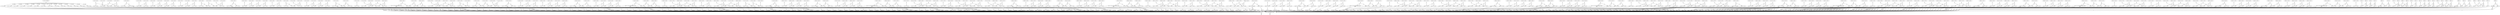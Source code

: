 digraph model {
	0 [ label = "0: {(c < 20), init}" ];
	1 [ label = "1: {(c < 20)}" ];
	2 [ label = "2: {(c < 20)}" ];
	3 [ label = "3: {(c < 20)}" ];
	4 [ label = "4: {(c < 20)}" ];
	5 [ label = "5: {(c < 20)}" ];
	6 [ label = "6: {(c < 20)}" ];
	7 [ label = "7: {(c < 20)}" ];
	8 [ label = "8: {(c < 20)}" ];
	9 [ label = "9: {(c < 20)}" ];
	10 [ label = "10: {(c < 20)}" ];
	11 [ label = "11: {(c < 20)}" ];
	12 [ label = "12: {(c < 20)}" ];
	13 [ label = "13: {(c < 20)}" ];
	14 [ label = "14: {(c < 20)}" ];
	15 [ label = "15: {(c < 20)}" ];
	16 [ label = "16: {(c < 20)}" ];
	17 [ label = "17: {(c < 20)}" ];
	18 [ label = "18: {(c < 20)}" ];
	19 [ label = "19: {(c < 20)}" ];
	20 [ label = "20: {(c < 20)}" ];
	21 [ label = "21: {(c < 20)}" ];
	22 [ label = "22: {(c < 20)}" ];
	23 [ label = "23: {(c < 20)}" ];
	24 [ label = "24: {(c < 20)}" ];
	25 [ label = "25: {(c < 20)}" ];
	26 [ label = "26: {(c < 20)}" ];
	27 [ label = "27: {(c < 20)}" ];
	28 [ label = "28: {(c < 20)}" ];
	29 [ label = "29: {(c < 20)}" ];
	30 [ label = "30: {(c < 20)}" ];
	31 [ label = "31: {(c < 20)}" ];
	32 [ label = "32: {(c < 20)}" ];
	33 [ label = "33: {(c < 20), bad}" ];
	34 [ label = "34: {(c < 20)}" ];
	35 [ label = "35: {(c < 20)}" ];
	36 [ label = "36: {(c < 20)}" ];
	37 [ label = "37: {(c < 20)}" ];
	38 [ label = "38: {(c < 20)}" ];
	39 [ label = "39: {(c < 20)}" ];
	40 [ label = "40: {(c < 20)}" ];
	41 [ label = "41: {(c < 20)}" ];
	42 [ label = "42: {(c < 20)}" ];
	43 [ label = "43: {(c < 20)}" ];
	44 [ label = "44: {(c < 20)}" ];
	45 [ label = "45: {(c < 20)}" ];
	46 [ label = "46: {(c < 20)}" ];
	47 [ label = "47: {(c < 20)}" ];
	48 [ label = "48: {(c < 20)}" ];
	49 [ label = "49: {(c < 20)}" ];
	50 [ label = "50: {(c < 20)}" ];
	51 [ label = "51: {(c < 20)}" ];
	52 [ label = "52: {(c < 20)}" ];
	53 [ label = "53: {(c < 20)}" ];
	54 [ label = "54: {(c < 20)}" ];
	55 [ label = "55: {(c < 20)}" ];
	56 [ label = "56: {(c < 20)}" ];
	57 [ label = "57: {(c < 20)}" ];
	58 [ label = "58: {(c < 20)}" ];
	59 [ label = "59: {(c < 20)}" ];
	60 [ label = "60: {(c < 20), bad}" ];
	61 [ label = "61: {(c < 20)}" ];
	62 [ label = "62: {(c < 20)}" ];
	63 [ label = "63: {(c < 20)}" ];
	64 [ label = "64: {(c < 20)}" ];
	65 [ label = "65: {(c < 20)}" ];
	66 [ label = "66: {(c < 20)}" ];
	67 [ label = "67: {(c < 20)}" ];
	68 [ label = "68: {(c < 20)}" ];
	69 [ label = "69: {(c < 20)}" ];
	70 [ label = "70: {(c < 20)}" ];
	71 [ label = "71: {(c < 20)}" ];
	72 [ label = "72: {(c < 20)}" ];
	73 [ label = "73: {(c < 20)}" ];
	74 [ label = "74: {(c < 20)}" ];
	75 [ label = "75: {(c < 20)}" ];
	76 [ label = "76: {(c < 20)}" ];
	77 [ label = "77: {(c < 20)}" ];
	78 [ label = "78: {(c < 20)}" ];
	79 [ label = "79: {(c < 20)}" ];
	80 [ label = "80: {(c < 20)}" ];
	81 [ label = "81: {(c < 20)}" ];
	82 [ label = "82: {(c < 20)}" ];
	83 [ label = "83: {(c < 20)}" ];
	84 [ label = "84: {(c < 20)}" ];
	85 [ label = "85: {(c < 20)}" ];
	86 [ label = "86: {(c < 20)}" ];
	87 [ label = "87: {(c < 20)}" ];
	88 [ label = "88: {(c < 20)}" ];
	89 [ label = "89: {(c < 20)}" ];
	90 [ label = "90: {(c < 20)}" ];
	91 [ label = "91: {(c < 20), bad}" ];
	92 [ label = "92: {(c < 20)}" ];
	93 [ label = "93: {(c < 20)}" ];
	94 [ label = "94: {(c < 20)}" ];
	95 [ label = "95: {(c < 20)}" ];
	96 [ label = "96: {(c < 20), counterexample_target
goal}" ];
	97 [ label = "97: {(c < 20)}" ];
	98 [ label = "98: {(c < 20)}" ];
	99 [ label = "99: {(c < 20)}" ];
	100 [ label = "100: {(c < 20)}" ];
	101 [ label = "101: {(c < 20)}" ];
	102 [ label = "102: {(c < 20)}" ];
	103 [ label = "103: {(c < 20)}" ];
	104 [ label = "104: {(c < 20)}" ];
	105 [ label = "105: {(c < 20)}" ];
	106 [ label = "106: {(c < 20)}" ];
	107 [ label = "107: {(c < 20)}" ];
	108 [ label = "108: {(c < 20)}" ];
	109 [ label = "109: {(c < 20)}" ];
	110 [ label = "110: {(c < 20)}" ];
	111 [ label = "111: {(c < 20)}" ];
	112 [ label = "112: {(c < 20)}" ];
	113 [ label = "113: {(c < 20)}" ];
	114 [ label = "114: {(c < 20)}" ];
	115 [ label = "115: {(c < 20)}" ];
	116 [ label = "116: {(c < 20)}" ];
	117 [ label = "117: {(c < 20)}" ];
	118 [ label = "118: {(c < 20)}" ];
	119 [ label = "119: {(c < 20)}" ];
	120 [ label = "120: {(c < 20)}" ];
	121 [ label = "121: {(c < 20)}" ];
	122 [ label = "122: {(c < 20)}" ];
	123 [ label = "123: {(c < 20), bad}" ];
	124 [ label = "124: {(c < 20)}" ];
	125 [ label = "125: {(c < 20)}" ];
	126 [ label = "126: {(c < 20)}" ];
	127 [ label = "127: {(c < 20)}" ];
	128 [ label = "128: {(c < 20)}" ];
	129 [ label = "129: {(c < 20)}" ];
	130 [ label = "130: {(c < 20)}" ];
	131 [ label = "131: {(c < 20)}" ];
	132 [ label = "132: {(c < 20)}" ];
	133 [ label = "133: {(c < 20)}" ];
	134 [ label = "134: {(c < 20)}" ];
	135 [ label = "135: {(c < 20)}" ];
	136 [ label = "136: {(c < 20)}" ];
	137 [ label = "137: {(c < 20)}" ];
	138 [ label = "138: {(c < 20)}" ];
	139 [ label = "139: {(c < 20)}" ];
	140 [ label = "140: {(c < 20)}" ];
	141 [ label = "141: {(c < 20)}" ];
	142 [ label = "142: {(c < 20)}" ];
	143 [ label = "143: {(c < 20)}" ];
	144 [ label = "144: {(c < 20)}" ];
	145 [ label = "145: {(c < 20)}" ];
	146 [ label = "146: {(c < 20)}" ];
	147 [ label = "147: {(c < 20)}" ];
	148 [ label = "148: {(c < 20)}" ];
	149 [ label = "149: {(c < 20)}" ];
	150 [ label = "150: {(c < 20)}" ];
	151 [ label = "151: {(c < 20)}" ];
	152 [ label = "152: {(c < 20)}" ];
	153 [ label = "153: {(c < 20), bad}" ];
	154 [ label = "154: {(c < 20)}" ];
	155 [ label = "155: {(c < 20)}" ];
	156 [ label = "156: {(c < 20)}" ];
	157 [ label = "157: {(c < 20)}" ];
	158 [ label = "158: {(c < 20)}" ];
	159 [ label = "159: {(c < 20), counterexample_target
goal}" ];
	160 [ label = "160: {(c < 20)}" ];
	161 [ label = "161: {(c < 20)}" ];
	162 [ label = "162: {(c < 20)}" ];
	163 [ label = "163: {(c < 20)}" ];
	164 [ label = "164: {(c < 20)}" ];
	165 [ label = "165: {(c < 20)}" ];
	166 [ label = "166: {(c < 20)}" ];
	167 [ label = "167: {(c < 20)}" ];
	168 [ label = "168: {(c < 20)}" ];
	169 [ label = "169: {(c < 20)}" ];
	170 [ label = "170: {(c < 20)}" ];
	171 [ label = "171: {(c < 20)}" ];
	172 [ label = "172: {(c < 20)}" ];
	173 [ label = "173: {(c < 20)}" ];
	174 [ label = "174: {(c < 20)}" ];
	175 [ label = "175: {(c < 20)}" ];
	176 [ label = "176: {(c < 20)}" ];
	177 [ label = "177: {(c < 20)}" ];
	178 [ label = "178: {(c < 20)}" ];
	179 [ label = "179: {(c < 20)}" ];
	180 [ label = "180: {(c < 20)}" ];
	181 [ label = "181: {(c < 20)}" ];
	182 [ label = "182: {(c < 20)}" ];
	183 [ label = "183: {(c < 20)}" ];
	184 [ label = "184: {(c < 20), bad}" ];
	185 [ label = "185: {(c < 20)}" ];
	186 [ label = "186: {(c < 20)}" ];
	187 [ label = "187: {(c < 20)}" ];
	188 [ label = "188: {(c < 20)}" ];
	189 [ label = "189: {(c < 20)}" ];
	190 [ label = "190: {(c < 20)}" ];
	191 [ label = "191: {(c < 20)}" ];
	192 [ label = "192: {(c < 20)}" ];
	193 [ label = "193: {(c < 20)}" ];
	194 [ label = "194: {(c < 20)}" ];
	195 [ label = "195: {(c < 20)}" ];
	196 [ label = "196: {(c < 20)}" ];
	197 [ label = "197: {(c < 20)}" ];
	198 [ label = "198: {(c < 20)}" ];
	199 [ label = "199: {(c < 20)}" ];
	200 [ label = "200: {(c < 20)}" ];
	201 [ label = "201: {(c < 20)}" ];
	202 [ label = "202: {(c < 20)}" ];
	203 [ label = "203: {(c < 20)}" ];
	204 [ label = "204: {(c < 20)}" ];
	205 [ label = "205: {(c < 20)}" ];
	206 [ label = "206: {(c < 20)}" ];
	207 [ label = "207: {(c < 20)}" ];
	208 [ label = "208: {(c < 20)}" ];
	209 [ label = "209: {(c < 20)}" ];
	210 [ label = "210: {(c < 20)}" ];
	211 [ label = "211: {(c < 20)}" ];
	212 [ label = "212: {(c < 20)}" ];
	213 [ label = "213: {(c < 20), bad}" ];
	214 [ label = "214: {(c < 20)}" ];
	215 [ label = "215: {(c < 20)}" ];
	216 [ label = "216: {(c < 20)}" ];
	217 [ label = "217: {(c < 20)}" ];
	218 [ label = "218: {(c < 20)}" ];
	219 [ label = "219: {(c < 20)}" ];
	220 [ label = "220: {(c < 20), counterexample_target
goal}" ];
	221 [ label = "221: {(c < 20)}" ];
	222 [ label = "222: {(c < 20)}" ];
	223 [ label = "223: {(c < 20)}" ];
	224 [ label = "224: {(c < 20)}" ];
	225 [ label = "225: {(c < 20)}" ];
	226 [ label = "226: {(c < 20)}" ];
	227 [ label = "227: {(c < 20)}" ];
	228 [ label = "228: {(c < 20)}" ];
	229 [ label = "229: {(c < 20)}" ];
	230 [ label = "230: {(c < 20)}" ];
	231 [ label = "231: {(c < 20)}" ];
	232 [ label = "232: {(c < 20)}" ];
	233 [ label = "233: {(c < 20)}" ];
	234 [ label = "234: {(c < 20)}" ];
	235 [ label = "235: {(c < 20)}" ];
	236 [ label = "236: {(c < 20)}" ];
	237 [ label = "237: {(c < 20)}" ];
	238 [ label = "238: {(c < 20)}" ];
	239 [ label = "239: {(c < 20)}" ];
	240 [ label = "240: {(c < 20)}" ];
	241 [ label = "241: {(c < 20)}" ];
	242 [ label = "242: {(c < 20)}" ];
	243 [ label = "243: {(c < 20), bad}" ];
	244 [ label = "244: {(c < 20)}" ];
	245 [ label = "245: {(c < 20)}" ];
	246 [ label = "246: {(c < 20)}" ];
	247 [ label = "247: {(c < 20)}" ];
	248 [ label = "248: {(c < 20)}" ];
	249 [ label = "249: {(c < 20)}" ];
	250 [ label = "250: {(c < 20)}" ];
	251 [ label = "251: {(c < 20)}" ];
	252 [ label = "252: {(c < 20)}" ];
	253 [ label = "253: {(c < 20)}" ];
	254 [ label = "254: {(c < 20)}" ];
	255 [ label = "255: {(c < 20)}" ];
	256 [ label = "256: {(c < 20)}" ];
	257 [ label = "257: {(c < 20)}" ];
	258 [ label = "258: {(c < 20)}" ];
	259 [ label = "259: {(c < 20)}" ];
	260 [ label = "260: {(c < 20)}" ];
	261 [ label = "261: {(c < 20)}" ];
	262 [ label = "262: {(c < 20)}" ];
	263 [ label = "263: {(c < 20)}" ];
	264 [ label = "264: {(c < 20)}" ];
	265 [ label = "265: {(c < 20)}" ];
	266 [ label = "266: {(c < 20)}" ];
	267 [ label = "267: {(c < 20)}" ];
	268 [ label = "268: {(c < 20)}" ];
	269 [ label = "269: {(c < 20)}" ];
	270 [ label = "270: {(c < 20)}" ];
	271 [ label = "271: {(c < 20)}" ];
	272 [ label = "272: {(c < 20), bad}" ];
	273 [ label = "273: {(c < 20)}" ];
	274 [ label = "274: {(c < 20)}" ];
	275 [ label = "275: {(c < 20)}" ];
	276 [ label = "276: {(c < 20)}" ];
	277 [ label = "277: {(c < 20)}" ];
	278 [ label = "278: {(c < 20)}" ];
	279 [ label = "279: {(c < 20), counterexample_target
goal}" ];
	280 [ label = "280: {(c < 20)}" ];
	281 [ label = "281: {(c < 20)}" ];
	282 [ label = "282: {(c < 20)}" ];
	283 [ label = "283: {(c < 20)}" ];
	284 [ label = "284: {(c < 20)}" ];
	285 [ label = "285: {(c < 20)}" ];
	286 [ label = "286: {(c < 20)}" ];
	287 [ label = "287: {(c < 20)}" ];
	288 [ label = "288: {(c < 20)}" ];
	289 [ label = "289: {(c < 20)}" ];
	290 [ label = "290: {(c < 20)}" ];
	291 [ label = "291: {(c < 20)}" ];
	292 [ label = "292: {(c < 20)}" ];
	293 [ label = "293: {(c < 20)}" ];
	294 [ label = "294: {(c < 20)}" ];
	295 [ label = "295: {(c < 20)}" ];
	296 [ label = "296: {(c < 20)}" ];
	297 [ label = "297: {(c < 20)}" ];
	298 [ label = "298: {(c < 20)}" ];
	299 [ label = "299: {(c < 20)}" ];
	300 [ label = "300: {(c < 20)}" ];
	301 [ label = "301: {(c < 20)}" ];
	302 [ label = "302: {(c < 20), bad}" ];
	303 [ label = "303: {(c < 20)}" ];
	304 [ label = "304: {(c < 20)}" ];
	305 [ label = "305: {(c < 20)}" ];
	306 [ label = "306: {(c < 20)}" ];
	307 [ label = "307: {(c < 20)}" ];
	308 [ label = "308: {(c < 20)}" ];
	309 [ label = "309: {(c < 20)}" ];
	310 [ label = "310: {(c < 20)}" ];
	311 [ label = "311: {(c < 20)}" ];
	312 [ label = "312: {(c < 20)}" ];
	313 [ label = "313: {(c < 20)}" ];
	314 [ label = "314: {(c < 20)}" ];
	315 [ label = "315: {(c < 20)}" ];
	316 [ label = "316: {(c < 20)}" ];
	317 [ label = "317: {(c < 20)}" ];
	318 [ label = "318: {(c < 20)}" ];
	319 [ label = "319: {(c < 20)}" ];
	320 [ label = "320: {(c < 20)}" ];
	321 [ label = "321: {(c < 20)}" ];
	322 [ label = "322: {(c < 20)}" ];
	323 [ label = "323: {(c < 20)}" ];
	324 [ label = "324: {(c < 20)}" ];
	325 [ label = "325: {(c < 20)}" ];
	326 [ label = "326: {(c < 20)}" ];
	327 [ label = "327: {(c < 20)}" ];
	328 [ label = "328: {(c < 20)}" ];
	329 [ label = "329: {(c < 20)}" ];
	330 [ label = "330: {(c < 20)}" ];
	331 [ label = "331: {(c < 20), bad}" ];
	332 [ label = "332: {(c < 20)}" ];
	333 [ label = "333: {(c < 20)}" ];
	334 [ label = "334: {(c < 20)}" ];
	335 [ label = "335: {(c < 20)}" ];
	336 [ label = "336: {(c < 20)}" ];
	337 [ label = "337: {(c < 20)}" ];
	338 [ label = "338: {(c < 20), counterexample_target
goal}" ];
	339 [ label = "339: {(c < 20)}" ];
	340 [ label = "340: {(c < 20)}" ];
	341 [ label = "341: {(c < 20)}" ];
	342 [ label = "342: {(c < 20)}" ];
	343 [ label = "343: {(c < 20)}" ];
	344 [ label = "344: {(c < 20)}" ];
	345 [ label = "345: {(c < 20)}" ];
	346 [ label = "346: {(c < 20)}" ];
	347 [ label = "347: {(c < 20)}" ];
	348 [ label = "348: {(c < 20)}" ];
	349 [ label = "349: {(c < 20)}" ];
	350 [ label = "350: {(c < 20)}" ];
	351 [ label = "351: {(c < 20)}" ];
	352 [ label = "352: {(c < 20)}" ];
	353 [ label = "353: {(c < 20)}" ];
	354 [ label = "354: {(c < 20)}" ];
	355 [ label = "355: {(c < 20)}" ];
	356 [ label = "356: {(c < 20)}" ];
	357 [ label = "357: {(c < 20)}" ];
	358 [ label = "358: {(c < 20)}" ];
	359 [ label = "359: {(c < 20)}" ];
	360 [ label = "360: {(c < 20)}" ];
	361 [ label = "361: {(c < 20), bad}" ];
	362 [ label = "362: {(c < 20)}" ];
	363 [ label = "363: {(c < 20)}" ];
	364 [ label = "364: {(c < 20)}" ];
	365 [ label = "365: {(c < 20)}" ];
	366 [ label = "366: {(c < 20)}" ];
	367 [ label = "367: {(c < 20)}" ];
	368 [ label = "368: {(c < 20)}" ];
	369 [ label = "369: {(c < 20)}" ];
	370 [ label = "370: {(c < 20)}" ];
	371 [ label = "371: {(c < 20)}" ];
	372 [ label = "372: {(c < 20)}" ];
	373 [ label = "373: {(c < 20)}" ];
	374 [ label = "374: {(c < 20)}" ];
	375 [ label = "375: {(c < 20)}" ];
	376 [ label = "376: {(c < 20)}" ];
	377 [ label = "377: {(c < 20)}" ];
	378 [ label = "378: {(c < 20)}" ];
	379 [ label = "379: {(c < 20)}" ];
	380 [ label = "380: {(c < 20)}" ];
	381 [ label = "381: {(c < 20)}" ];
	382 [ label = "382: {(c < 20)}" ];
	383 [ label = "383: {(c < 20)}" ];
	384 [ label = "384: {(c < 20)}" ];
	385 [ label = "385: {(c < 20)}" ];
	386 [ label = "386: {(c < 20)}" ];
	387 [ label = "387: {(c < 20)}" ];
	388 [ label = "388: {(c < 20)}" ];
	389 [ label = "389: {(c < 20)}" ];
	390 [ label = "390: {(c < 20), bad}" ];
	391 [ label = "391: {(c < 20)}" ];
	392 [ label = "392: {(c < 20)}" ];
	393 [ label = "393: {(c < 20)}" ];
	394 [ label = "394: {(c < 20)}" ];
	395 [ label = "395: {(c < 20)}" ];
	396 [ label = "396: {(c < 20)}" ];
	397 [ label = "397: {(c < 20), counterexample_target
goal}" ];
	398 [ label = "398: {(c < 20)}" ];
	399 [ label = "399: {(c < 20)}" ];
	400 [ label = "400: {(c < 20)}" ];
	401 [ label = "401: {(c < 20)}" ];
	402 [ label = "402: {(c < 20)}" ];
	403 [ label = "403: {(c < 20)}" ];
	404 [ label = "404: {(c < 20)}" ];
	405 [ label = "405: {(c < 20)}" ];
	406 [ label = "406: {(c < 20)}" ];
	407 [ label = "407: {(c < 20)}" ];
	408 [ label = "408: {(c < 20)}" ];
	409 [ label = "409: {(c < 20)}" ];
	410 [ label = "410: {(c < 20)}" ];
	411 [ label = "411: {(c < 20)}" ];
	412 [ label = "412: {(c < 20)}" ];
	413 [ label = "413: {(c < 20)}" ];
	414 [ label = "414: {(c < 20)}" ];
	415 [ label = "415: {(c < 20)}" ];
	416 [ label = "416: {(c < 20)}" ];
	417 [ label = "417: {(c < 20)}" ];
	418 [ label = "418: {(c < 20)}" ];
	419 [ label = "419: {(c < 20)}" ];
	420 [ label = "420: {(c < 20), bad}" ];
	421 [ label = "421: {(c < 20)}" ];
	422 [ label = "422: {(c < 20)}" ];
	423 [ label = "423: {(c < 20)}" ];
	424 [ label = "424: {(c < 20)}" ];
	425 [ label = "425: {(c < 20)}" ];
	426 [ label = "426: {(c < 20)}" ];
	427 [ label = "427: {(c < 20)}" ];
	428 [ label = "428: {(c < 20)}" ];
	429 [ label = "429: {(c < 20)}" ];
	430 [ label = "430: {(c < 20)}" ];
	431 [ label = "431: {(c < 20)}" ];
	432 [ label = "432: {(c < 20)}" ];
	433 [ label = "433: {(c < 20)}" ];
	434 [ label = "434: {(c < 20)}" ];
	435 [ label = "435: {(c < 20)}" ];
	436 [ label = "436: {(c < 20)}" ];
	437 [ label = "437: {(c < 20)}" ];
	438 [ label = "438: {(c < 20)}" ];
	439 [ label = "439: {(c < 20)}" ];
	440 [ label = "440: {(c < 20)}" ];
	441 [ label = "441: {(c < 20)}" ];
	442 [ label = "442: {(c < 20)}" ];
	443 [ label = "443: {(c < 20)}" ];
	444 [ label = "444: {(c < 20)}" ];
	445 [ label = "445: {(c < 20)}" ];
	446 [ label = "446: {(c < 20)}" ];
	447 [ label = "447: {(c < 20)}" ];
	448 [ label = "448: {(c < 20)}" ];
	449 [ label = "449: {(c < 20), bad}" ];
	450 [ label = "450: {(c < 20)}" ];
	451 [ label = "451: {(c < 20)}" ];
	452 [ label = "452: {(c < 20)}" ];
	453 [ label = "453: {(c < 20)}" ];
	454 [ label = "454: {(c < 20)}" ];
	455 [ label = "455: {(c < 20)}" ];
	456 [ label = "456: {(c < 20), counterexample_target
goal}" ];
	457 [ label = "457: {(c < 20)}" ];
	458 [ label = "458: {(c < 20)}" ];
	459 [ label = "459: {(c < 20)}" ];
	460 [ label = "460: {(c < 20)}" ];
	461 [ label = "461: {(c < 20)}" ];
	462 [ label = "462: {(c < 20)}" ];
	463 [ label = "463: {(c < 20)}" ];
	464 [ label = "464: {(c < 20)}" ];
	465 [ label = "465: {(c < 20)}" ];
	466 [ label = "466: {(c < 20)}" ];
	467 [ label = "467: {(c < 20)}" ];
	468 [ label = "468: {(c < 20)}" ];
	469 [ label = "469: {(c < 20)}" ];
	470 [ label = "470: {(c < 20)}" ];
	471 [ label = "471: {(c < 20)}" ];
	472 [ label = "472: {(c < 20)}" ];
	473 [ label = "473: {(c < 20)}" ];
	474 [ label = "474: {(c < 20)}" ];
	475 [ label = "475: {(c < 20)}" ];
	476 [ label = "476: {(c < 20)}" ];
	477 [ label = "477: {(c < 20)}" ];
	478 [ label = "478: {(c < 20)}" ];
	479 [ label = "479: {(c < 20), bad}" ];
	480 [ label = "480: {(c < 20)}" ];
	481 [ label = "481: {(c < 20)}" ];
	482 [ label = "482: {(c < 20)}" ];
	483 [ label = "483: {(c < 20)}" ];
	484 [ label = "484: {(c < 20)}" ];
	485 [ label = "485: {(c < 20)}" ];
	486 [ label = "486: {(c < 20)}" ];
	487 [ label = "487: {(c < 20)}" ];
	488 [ label = "488: {(c < 20)}" ];
	489 [ label = "489: {(c < 20)}" ];
	490 [ label = "490: {(c < 20)}" ];
	491 [ label = "491: {(c < 20)}" ];
	492 [ label = "492: {(c < 20)}" ];
	493 [ label = "493: {(c < 20)}" ];
	494 [ label = "494: {(c < 20)}" ];
	495 [ label = "495: {(c < 20)}" ];
	496 [ label = "496: {(c < 20)}" ];
	497 [ label = "497: {(c < 20)}" ];
	498 [ label = "498: {(c < 20)}" ];
	499 [ label = "499: {(c < 20)}" ];
	500 [ label = "500: {(c < 20)}" ];
	501 [ label = "501: {(c < 20)}" ];
	502 [ label = "502: {(c < 20)}" ];
	503 [ label = "503: {(c < 20)}" ];
	504 [ label = "504: {(c < 20)}" ];
	505 [ label = "505: {(c < 20)}" ];
	506 [ label = "506: {(c < 20)}" ];
	507 [ label = "507: {(c < 20)}" ];
	508 [ label = "508: {(c < 20), bad}" ];
	509 [ label = "509: {(c < 20)}" ];
	510 [ label = "510: {(c < 20)}" ];
	511 [ label = "511: {(c < 20)}" ];
	512 [ label = "512: {(c < 20)}" ];
	513 [ label = "513: {(c < 20)}" ];
	514 [ label = "514: {(c < 20)}" ];
	515 [ label = "515: {(c < 20), counterexample_target
goal}" ];
	516 [ label = "516: {(c < 20)}" ];
	517 [ label = "517: {(c < 20)}" ];
	518 [ label = "518: {(c < 20)}" ];
	519 [ label = "519: {(c < 20)}" ];
	520 [ label = "520: {(c < 20)}" ];
	521 [ label = "521: {(c < 20)}" ];
	522 [ label = "522: {(c < 20)}" ];
	523 [ label = "523: {(c < 20)}" ];
	524 [ label = "524: {(c < 20)}" ];
	525 [ label = "525: {(c < 20)}" ];
	526 [ label = "526: {(c < 20)}" ];
	527 [ label = "527: {(c < 20)}" ];
	528 [ label = "528: {(c < 20)}" ];
	529 [ label = "529: {(c < 20)}" ];
	530 [ label = "530: {(c < 20)}" ];
	531 [ label = "531: {(c < 20)}" ];
	532 [ label = "532: {(c < 20)}" ];
	533 [ label = "533: {(c < 20)}" ];
	534 [ label = "534: {(c < 20)}" ];
	535 [ label = "535: {(c < 20)}" ];
	536 [ label = "536: {(c < 20)}" ];
	537 [ label = "537: {(c < 20)}" ];
	538 [ label = "538: {(c < 20), bad}" ];
	539 [ label = "539: {(c < 20)}" ];
	540 [ label = "540: {(c < 20)}" ];
	541 [ label = "541: {(c < 20)}" ];
	542 [ label = "542: {(c < 20)}" ];
	543 [ label = "543: {(c < 20)}" ];
	544 [ label = "544: {(c < 20)}" ];
	545 [ label = "545: {(c < 20)}" ];
	546 [ label = "546: {(c < 20)}" ];
	547 [ label = "547: {(c < 20)}" ];
	548 [ label = "548: {(c < 20)}" ];
	549 [ label = "549: {(c < 20)}" ];
	550 [ label = "550: {(c < 20)}" ];
	551 [ label = "551: {(c < 20)}" ];
	552 [ label = "552: {(c < 20)}" ];
	553 [ label = "553: {(c < 20)}" ];
	554 [ label = "554: {(c < 20)}" ];
	555 [ label = "555: {(c < 20)}" ];
	556 [ label = "556: {(c < 20)}" ];
	557 [ label = "557: {(c < 20)}" ];
	558 [ label = "558: {(c < 20)}" ];
	559 [ label = "559: {(c < 20)}" ];
	560 [ label = "560: {(c < 20)}" ];
	561 [ label = "561: {(c < 20)}" ];
	562 [ label = "562: {(c < 20)}" ];
	563 [ label = "563: {(c < 20)}" ];
	564 [ label = "564: {(c < 20)}" ];
	565 [ label = "565: {(c < 20)}" ];
	566 [ label = "566: {(c < 20)}" ];
	567 [ label = "567: {(c < 20), bad}" ];
	568 [ label = "568: {(c < 20)}" ];
	569 [ label = "569: {(c < 20)}" ];
	570 [ label = "570: {(c < 20)}" ];
	571 [ label = "571: {(c < 20)}" ];
	572 [ label = "572: {(c < 20)}" ];
	573 [ label = "573: {(c < 20)}" ];
	574 [ label = "574: {(c < 20), counterexample_target
goal}" ];
	575 [ label = "575: {}" ];
	576 [ label = "576: {}" ];
	577 [ label = "577: {}" ];
	578 [ label = "578: {}" ];
	579 [ label = "579: {}" ];
	580 [ label = "580: {}" ];
	581 [ label = "581: {}" ];
	582 [ label = "582: {}" ];
	583 [ label = "583: {}" ];
	584 [ label = "584: {}" ];
	585 [ label = "585: {}" ];
	586 [ label = "586: {}" ];
	587 [ label = "587: {}" ];
	588 [ label = "588: {}" ];
	589 [ label = "589: {}" ];
	590 [ label = "590: {}" ];
	591 [ label = "591: {}" ];
	592 [ label = "592: {}" ];
	593 [ label = "593: {}" ];
	594 [ label = "594: {}" ];
	595 [ label = "595: {}" ];
	596 [ label = "596: {}" ];
	597 [ label = "597: {}" ];
	598 [ label = "598: {}" ];
	599 [ label = "599: {}" ];
	600 [ label = "600: {}" ];
	601 [ label = "601: {}" ];
	602 [ label = "602: {}" ];
	603 [ label = "603: {}" ];
	604 [ label = "604: {}" ];
	605 [ label = "605: {}" ];
	606 [ label = "606: {}" ];
	607 [ label = "607: {}" ];
	608 [ label = "608: {}" ];
	609 [ label = "609: {}" ];
	610 [ label = "610: {}" ];
	611 [ label = "611: {}" ];
	612 [ label = "612: {}" ];
	613 [ label = "613: {}" ];
	614 [ label = "614: {}" ];
	615 [ label = "615: {}" ];
	616 [ label = "616: {}" ];
	617 [ label = "617: {}" ];
	618 [ label = "618: {}" ];
	619 [ label = "619: {bad}" ];
	620 [ label = "620: {bad}" ];
	621 [ label = "621: {}" ];
	622 [ label = "622: {}" ];
	623 [ label = "623: {}" ];
	624 [ label = "624: {}" ];
	625 [ label = "625: {}" ];
	626 [ label = "626: {}" ];
	627 [ label = "627: {}" ];
	628 [ label = "628: {}" ];
	629 [ label = "629: {}" ];
	630 [ label = "630: {}" ];
	631 [ label = "631: {}" ];
	632 [ label = "632: {}" ];
	633 [ label = "633: {goal}" ];
	634 [ label = "634: {}" ];
	635 [ label = "635: {counterexample_target}" ];
	"0c0" [shape = "point"];
	0 -> "0c0";
	"0c0" -> 1 [ label= "0.0714286" ];
	"0c0" -> 2 [ label= "0.0714286" ];
	"0c0" -> 3 [ label= "0.0714286" ];
	"0c0" -> 4 [ label= "0.0714286" ];
	"0c0" -> 5 [ label= "0.0714286" ];
	"0c0" -> 6 [ label= "0.0714286" ];
	"0c0" -> 7 [ label= "0.0714286" ];
	"0c0" -> 8 [ label= "0.0714286" ];
	"0c0" -> 9 [ label= "0.0714286" ];
	"0c0" -> 10 [ label= "0.0714286" ];
	"0c0" -> 11 [ label= "0.0714286" ];
	"0c0" -> 12 [ label= "0.0714286" ];
	"0c0" -> 13 [ label= "0.0714286" ];
	"0c0" -> 14 [ label= "0.0714286" ];
	"1c0" [shape = "point"];
	1 -> "1c0";
	"1c0" -> 634 [ label= "1.33227e-15" ];
	"1c0" -> 635 [ label= "1" ];
	"2c0" [shape = "point"];
	2 -> "2c0";
	"2c0" -> 634 [ label= "7.19425e-14" ];
	"2c0" -> 635 [ label= "1" ];
	"3c0" [shape = "point"];
	3 -> "3c0";
	"3c0" -> 634 [ label= "2.61491e-12" ];
	"3c0" -> 635 [ label= "1" ];
	"4c0" [shape = "point"];
	4 -> "4c0";
	"4c0" -> 634 [ label= "7.12771e-11" ];
	"4c0" -> 635 [ label= "1" ];
	"5c0" [shape = "point"];
	5 -> "5c0";
	"5c0" -> 634 [ label= "0" ];
	"5c0" -> 635 [ label= "1" ];
	"6c0" [shape = "point"];
	6 -> "6c0";
	"6c0" -> 634 [ label= "7.19425e-14" ];
	"6c0" -> 635 [ label= "1" ];
	"7c0" [shape = "point"];
	7 -> "7c0";
	"7c0" -> 634 [ label= "2.61491e-12" ];
	"7c0" -> 635 [ label= "1" ];
	"8c0" [shape = "point"];
	8 -> "8c0";
	"8c0" -> 634 [ label= "0" ];
	"8c0" -> 635 [ label= "1" ];
	"9c0" [shape = "point"];
	9 -> "9c0";
	"9c0" -> 634 [ label= "0" ];
	"9c0" -> 635 [ label= "1" ];
	"10c0" [shape = "point"];
	10 -> "10c0";
	"10c0" -> 634 [ label= "1.33227e-15" ];
	"10c0" -> 635 [ label= "1" ];
	"11c0" [shape = "point"];
	11 -> "11c0";
	"11c0" -> 634 [ label= "7.19425e-14" ];
	"11c0" -> 635 [ label= "1" ];
	"12c0" [shape = "point"];
	12 -> "12c0";
	"12c0" -> 634 [ label= "0" ];
	"12c0" -> 635 [ label= "1" ];
	"13c0" [shape = "point"];
	13 -> "13c0";
	"13c0" -> 634 [ label= "0" ];
	"13c0" -> 635 [ label= "1" ];
	"14c0" [shape = "point"];
	14 -> "14c0";
	"14c0" -> 634 [ label= "1.33227e-15" ];
	"14c0" -> 635 [ label= "1" ];
	"15c0" [shape = "point"];
	15 -> "15c0";
	"15c0" -> 29 [ label= "0.9" ];
	"15c0" -> 30 [ label= "0.1" ];
	"16c0" [shape = "point"];
	16 -> "16c0";
	"16c0" -> 29 [ label= "0.1" ];
	"16c0" -> 32 [ label= "0.9" ];
	"17c0" [shape = "point"];
	17 -> "17c0";
	"17c0" -> 32 [ label= "0.1" ];
	"17c0" -> 34 [ label= "0.9" ];
	"18c0" [shape = "point"];
	18 -> "18c0";
	"18c0" -> 34 [ label= "1" ];
	"19c0" [shape = "point"];
	19 -> "19c0";
	"19c0" -> 31 [ label= "0.1" ];
	"19c0" -> 33 [ label= "0.9" ];
	"20c0" [shape = "point"];
	20 -> "20c0";
	"20c0" -> 35 [ label= "0.1" ];
	"20c0" -> 36 [ label= "0.9" ];
	"21c0" [shape = "point"];
	21 -> "21c0";
	"21c0" -> 36 [ label= "1" ];
	"22c0" [shape = "point"];
	22 -> "22c0";
	"22c0" -> 37 [ label= "0.1" ];
	"22c0" -> 40 [ label= "0.9" ];
	"23c0" [shape = "point"];
	23 -> "23c0";
	"23c0" -> 38 [ label= "0.9" ];
	"23c0" -> 40 [ label= "0.1" ];
	"24c0" [shape = "point"];
	24 -> "24c0";
	"24c0" -> 38 [ label= "0.1" ];
	"24c0" -> 39 [ label= "0.9" ];
	"25c0" [shape = "point"];
	25 -> "25c0";
	"25c0" -> 39 [ label= "1" ];
	"26c0" [shape = "point"];
	26 -> "26c0";
	"26c0" -> 41 [ label= "0.1" ];
	"26c0" -> 42 [ label= "0.9" ];
	"27c0" [shape = "point"];
	27 -> "27c0";
	"27c0" -> 42 [ label= "0.1" ];
	"27c0" -> 43 [ label= "0.9" ];
	"28c0" [shape = "point"];
	28 -> "28c0";
	"28c0" -> 43 [ label= "1" ];
	"29c0" [shape = "point"];
	29 -> "29c0";
	"29c0" -> 634 [ label= "6.07292e-13" ];
	"29c0" -> 635 [ label= "1" ];
	"30c0" [shape = "point"];
	30 -> "30c0";
	"30c0" -> 634 [ label= "1.25455e-14" ];
	"30c0" -> 635 [ label= "1" ];
	"31c0" [shape = "point"];
	31 -> "31c0";
	"31c0" -> 634 [ label= "1.11022e-16" ];
	"31c0" -> 635 [ label= "1" ];
	"32c0" [shape = "point"];
	32 -> "32c0";
	"32c0" -> 634 [ label= "2.0684e-11" ];
	"32c0" -> 635 [ label= "1" ];
	"33c0" [shape = "point"];
	33 -> "33c0";
	"33c0" -> 33 [ label= "1" ];
	"34c0" [shape = "point"];
	34 -> "34c0";
	"34c0" -> 634 [ label= "5.26616e-10" ];
	"34c0" -> 635 [ label= "1" ];
	"35c0" [shape = "point"];
	35 -> "35c0";
	"35c0" -> 634 [ label= "6.07292e-13" ];
	"35c0" -> 635 [ label= "1" ];
	"36c0" [shape = "point"];
	36 -> "36c0";
	"36c0" -> 634 [ label= "2.06839e-11" ];
	"36c0" -> 635 [ label= "1" ];
	"37c0" [shape = "point"];
	37 -> "37c0";
	"37c0" -> 634 [ label= "0" ];
	"37c0" -> 635 [ label= "1" ];
	"38c0" [shape = "point"];
	38 -> "38c0";
	"38c0" -> 634 [ label= "1.25455e-14" ];
	"38c0" -> 635 [ label= "1" ];
	"39c0" [shape = "point"];
	39 -> "39c0";
	"39c0" -> 634 [ label= "6.07292e-13" ];
	"39c0" -> 635 [ label= "1" ];
	"40c0" [shape = "point"];
	40 -> "40c0";
	"40c0" -> 634 [ label= "1.11022e-16" ];
	"40c0" -> 635 [ label= "1" ];
	"41c0" [shape = "point"];
	41 -> "41c0";
	"41c0" -> 634 [ label= "0" ];
	"41c0" -> 635 [ label= "1" ];
	"42c0" [shape = "point"];
	42 -> "42c0";
	"42c0" -> 634 [ label= "1.11022e-16" ];
	"42c0" -> 635 [ label= "1" ];
	"43c0" [shape = "point"];
	43 -> "43c0";
	"43c0" -> 634 [ label= "1.25455e-14" ];
	"43c0" -> 635 [ label= "1" ];
	"44c0" [shape = "point"];
	44 -> "44c0";
	"44c0" -> 58 [ label= "0.9" ];
	"44c0" -> 59 [ label= "0.1" ];
	"45c0" [shape = "point"];
	45 -> "45c0";
	"45c0" -> 59 [ label= "0.9" ];
	"45c0" -> 61 [ label= "0.1" ];
	"46c0" [shape = "point"];
	46 -> "46c0";
	"46c0" -> 60 [ label= "0.9" ];
	"46c0" -> 62 [ label= "0.1" ];
	"47c0" [shape = "point"];
	47 -> "47c0";
	"47c0" -> 58 [ label= "0.1" ];
	"47c0" -> 64 [ label= "0.9" ];
	"48c0" [shape = "point"];
	48 -> "48c0";
	"48c0" -> 64 [ label= "1" ];
	"49c0" [shape = "point"];
	49 -> "49c0";
	"49c0" -> 65 [ label= "0.1" ];
	"49c0" -> 66 [ label= "0.9" ];
	"50c0" [shape = "point"];
	50 -> "50c0";
	"50c0" -> 66 [ label= "1" ];
	"51c0" [shape = "point"];
	51 -> "51c0";
	"51c0" -> 63 [ label= "0.1" ];
	"51c0" -> 69 [ label= "0.9" ];
	"52c0" [shape = "point"];
	52 -> "52c0";
	"52c0" -> 67 [ label= "0.1" ];
	"52c0" -> 68 [ label= "0.9" ];
	"53c0" [shape = "point"];
	53 -> "53c0";
	"53c0" -> 68 [ label= "1" ];
	"54c0" [shape = "point"];
	54 -> "54c0";
	"54c0" -> 67 [ label= "0.9" ];
	"54c0" -> 69 [ label= "0.1" ];
	"55c0" [shape = "point"];
	55 -> "55c0";
	"55c0" -> 70 [ label= "0.9" ];
	"55c0" -> 72 [ label= "0.1" ];
	"56c0" [shape = "point"];
	56 -> "56c0";
	"56c0" -> 70 [ label= "0.1" ];
	"56c0" -> 71 [ label= "0.9" ];
	"57c0" [shape = "point"];
	57 -> "57c0";
	"57c0" -> 71 [ label= "1" ];
	"58c0" [shape = "point"];
	58 -> "58c0";
	"58c0" -> 634 [ label= "1.6122e-10" ];
	"58c0" -> 635 [ label= "1" ];
	"59c0" [shape = "point"];
	59 -> "59c0";
	"59c0" -> 634 [ label= "5.06883e-12" ];
	"59c0" -> 635 [ label= "1" ];
	"60c0" [shape = "point"];
	60 -> "60c0";
	"60c0" -> 60 [ label= "1" ];
	"61c0" [shape = "point"];
	61 -> "61c0";
	"61c0" -> 634 [ label= "1.11577e-13" ];
	"61c0" -> 635 [ label= "1" ];
	"62c0" [shape = "point"];
	62 -> "62c0";
	"62c0" -> 634 [ label= "1.55431e-15" ];
	"62c0" -> 635 [ label= "1" ];
	"63c0" [shape = "point"];
	63 -> "63c0";
	"63c0" -> 634 [ label= "0" ];
	"63c0" -> 635 [ label= "1" ];
	"64c0" [shape = "point"];
	64 -> "64c0";
	"64c0" -> 634 [ label= "3.81517e-09" ];
	"64c0" -> 635 [ label= "1" ];
	"65c0" [shape = "point"];
	65 -> "65c0";
	"65c0" -> 634 [ label= "5.06883e-12" ];
	"65c0" -> 635 [ label= "1" ];
	"66c0" [shape = "point"];
	66 -> "66c0";
	"66c0" -> 634 [ label= "1.6122e-10" ];
	"66c0" -> 635 [ label= "1" ];
	"67c0" [shape = "point"];
	67 -> "67c0";
	"67c0" -> 634 [ label= "1.11577e-13" ];
	"67c0" -> 635 [ label= "1" ];
	"68c0" [shape = "point"];
	68 -> "68c0";
	"68c0" -> 634 [ label= "5.06883e-12" ];
	"68c0" -> 635 [ label= "1" ];
	"69c0" [shape = "point"];
	69 -> "69c0";
	"69c0" -> 634 [ label= "1.55431e-15" ];
	"69c0" -> 635 [ label= "1" ];
	"70c0" [shape = "point"];
	70 -> "70c0";
	"70c0" -> 634 [ label= "1.55431e-15" ];
	"70c0" -> 635 [ label= "1" ];
	"71c0" [shape = "point"];
	71 -> "71c0";
	"71c0" -> 634 [ label= "1.11577e-13" ];
	"71c0" -> 635 [ label= "1" ];
	"72c0" [shape = "point"];
	72 -> "72c0";
	"72c0" -> 634 [ label= "0" ];
	"72c0" -> 635 [ label= "1" ];
	"73c0" [shape = "point"];
	73 -> "73c0";
	"73c0" -> 88 [ label= "0.1" ];
	"73c0" -> 90 [ label= "0.9" ];
	"74c0" [shape = "point"];
	74 -> "74c0";
	"74c0" -> 90 [ label= "0.1" ];
	"74c0" -> 92 [ label= "0.9" ];
	"75c0" [shape = "point"];
	75 -> "75c0";
	"75c0" -> 92 [ label= "1" ];
	"76c0" [shape = "point"];
	76 -> "76c0";
	"76c0" -> 93 [ label= "1" ];
	"77c0" [shape = "point"];
	77 -> "77c0";
	"77c0" -> 94 [ label= "1" ];
	"78c0" [shape = "point"];
	78 -> "78c0";
	"78c0" -> 87 [ label= "0.1" ];
	"78c0" -> 88 [ label= "0.9" ];
	"79c0" [shape = "point"];
	79 -> "79c0";
	"79c0" -> 89 [ label= "0.1" ];
	"79c0" -> 91 [ label= "0.9" ];
	"80c0" [shape = "point"];
	80 -> "80c0";
	"80c0" -> 89 [ label= "0.9" ];
	"80c0" -> 97 [ label= "0.1" ];
	"81c0" [shape = "point"];
	81 -> "81c0";
	"81c0" -> 95 [ label= "0.9" ];
	"81c0" -> 98 [ label= "0.1" ];
	"82c0" [shape = "point"];
	82 -> "82c0";
	"82c0" -> 98 [ label= "0.9" ];
	"82c0" -> 99 [ label= "0.1" ];
	"83c0" [shape = "point"];
	83 -> "83c0";
	"83c0" -> 94 [ label= "0.9" ];
	"83c0" -> 95 [ label= "0.1" ];
	"84c0" [shape = "point"];
	84 -> "84c0";
	"84c0" -> 100 [ label= "0.1" ];
	"84c0" -> 102 [ label= "0.9" ];
	"85c0" [shape = "point"];
	85 -> "85c0";
	"85c0" -> 100 [ label= "0.9" ];
	"85c0" -> 101 [ label= "0.1" ];
	"86c0" [shape = "point"];
	86 -> "86c0";
	"86c0" -> 96 [ label= "0.9" ];
	"86c0" -> 102 [ label= "0.1" ];
	"87c0" [shape = "point"];
	87 -> "87c0";
	"87c0" -> 634 [ label= "2.70285e-08" ];
	"87c0" -> 635 [ label= "1" ];
	"88c0" [shape = "point"];
	88 -> "88c0";
	"88c0" -> 634 [ label= "1.23591e-09" ];
	"88c0" -> 635 [ label= "1" ];
	"89c0" [shape = "point"];
	89 -> "89c0";
	"89c0" -> 634 [ label= "4.18103e-11" ];
	"89c0" -> 635 [ label= "1" ];
	"90c0" [shape = "point"];
	90 -> "90c0";
	"90c0" -> 634 [ label= "4.18103e-11" ];
	"90c0" -> 635 [ label= "1" ];
	"91c0" [shape = "point"];
	91 -> "91c0";
	"91c0" -> 91 [ label= "1" ];
	"92c0" [shape = "point"];
	92 -> "92c0";
	"92c0" -> 634 [ label= "9.86433e-13" ];
	"92c0" -> 635 [ label= "1" ];
	"93c0" [shape = "point"];
	93 -> "93c0";
	"93c0" -> 634 [ label= "1.44329e-14" ];
	"93c0" -> 635 [ label= "1" ];
	"94c0" [shape = "point"];
	94 -> "94c0";
	"94c0" -> 634 [ label= "1.11022e-16" ];
	"94c0" -> 635 [ label= "1" ];
	"95c0" [shape = "point"];
	95 -> "95c0";
	"95c0" -> 634 [ label= "1.44329e-14" ];
	"95c0" -> 635 [ label= "1" ];
	"96c0" [shape = "point"];
	96 -> "96c0";
	"96c0" -> 96 [ label= "1" ];
	"97c0" [shape = "point"];
	97 -> "97c0";
	"97c0" -> 634 [ label= "1.23591e-09" ];
	"97c0" -> 635 [ label= "1" ];
	"98c0" [shape = "point"];
	98 -> "98c0";
	"98c0" -> 634 [ label= "9.86433e-13" ];
	"98c0" -> 635 [ label= "1" ];
	"99c0" [shape = "point"];
	99 -> "99c0";
	"99c0" -> 634 [ label= "4.18103e-11" ];
	"99c0" -> 635 [ label= "1" ];
	"100c0" [shape = "point"];
	100 -> "100c0";
	"100c0" -> 634 [ label= "1.44329e-14" ];
	"100c0" -> 635 [ label= "1" ];
	"101c0" [shape = "point"];
	101 -> "101c0";
	"101c0" -> 634 [ label= "9.86544e-13" ];
	"101c0" -> 635 [ label= "1" ];
	"102c0" [shape = "point"];
	102 -> "102c0";
	"102c0" -> 634 [ label= "1.11022e-16" ];
	"102c0" -> 635 [ label= "1" ];
	"103c0" [shape = "point"];
	103 -> "103c0";
	"103c0" -> 117 [ label= "1" ];
	"104c0" [shape = "point"];
	104 -> "104c0";
	"104c0" -> 117 [ label= "0.9" ];
	"104c0" -> 119 [ label= "0.1" ];
	"105c0" [shape = "point"];
	105 -> "105c0";
	"105c0" -> 118 [ label= "0.9" ];
	"105c0" -> 120 [ label= "0.1" ];
	"106c0" [shape = "point"];
	106 -> "106c0";
	"106c0" -> 119 [ label= "0.9" ];
	"106c0" -> 121 [ label= "0.1" ];
	"107c0" [shape = "point"];
	107 -> "107c0";
	"107c0" -> 121 [ label= "0.9" ];
	"107c0" -> 124 [ label= "0.1" ];
	"108c0" [shape = "point"];
	108 -> "108c0";
	"108c0" -> 123 [ label= "0.9" ];
	"108c0" -> 125 [ label= "0.1" ];
	"109c0" [shape = "point"];
	109 -> "109c0";
	"109c0" -> 126 [ label= "0.1" ];
	"109c0" -> 127 [ label= "0.9" ];
	"110c0" [shape = "point"];
	110 -> "110c0";
	"110c0" -> 122 [ label= "0.9" ];
	"110c0" -> 127 [ label= "0.1" ];
	"111c0" [shape = "point"];
	111 -> "111c0";
	"111c0" -> 118 [ label= "1" ];
	"112c0" [shape = "point"];
	112 -> "112c0";
	"112c0" -> 122 [ label= "0.1" ];
	"112c0" -> 129 [ label= "0.9" ];
	"113c0" [shape = "point"];
	113 -> "113c0";
	"113c0" -> 129 [ label= "1" ];
	"114c0" [shape = "point"];
	114 -> "114c0";
	"114c0" -> 130 [ label= "0.1" ];
	"114c0" -> 131 [ label= "0.9" ];
	"115c0" [shape = "point"];
	115 -> "115c0";
	"115c0" -> 131 [ label= "1" ];
	"116c0" [shape = "point"];
	116 -> "116c0";
	"116c0" -> 128 [ label= "0.1" ];
	"116c0" -> 130 [ label= "0.9" ];
	"117c0" [shape = "point"];
	117 -> "117c0";
	"117c0" -> 634 [ label= "1.8662e-07" ];
	"117c0" -> 635 [ label= "1" ];
	"118c0" [shape = "point"];
	118 -> "118c0";
	"118c0" -> 634 [ label= "9.2961e-09" ];
	"118c0" -> 635 [ label= "1" ];
	"119c0" [shape = "point"];
	119 -> "119c0";
	"119c0" -> 634 [ label= "9.2961e-09" ];
	"119c0" -> 635 [ label= "1" ];
	"120c0" [shape = "point"];
	120 -> "120c0";
	"120c0" -> 634 [ label= "3.40336e-10" ];
	"120c0" -> 635 [ label= "1" ];
	"121c0" [shape = "point"];
	121 -> "121c0";
	"121c0" -> 634 [ label= "3.40336e-10" ];
	"121c0" -> 635 [ label= "1" ];
	"122c0" [shape = "point"];
	122 -> "122c0";
	"122c0" -> 634 [ label= "8.64087e-12" ];
	"122c0" -> 635 [ label= "1" ];
	"123c0" [shape = "point"];
	123 -> "123c0";
	"123c0" -> 123 [ label= "1" ];
	"124c0" [shape = "point"];
	124 -> "124c0";
	"124c0" -> 634 [ label= "8.64087e-12" ];
	"124c0" -> 635 [ label= "1" ];
	"125c0" [shape = "point"];
	125 -> "125c0";
	"125c0" -> 634 [ label= "1.36002e-13" ];
	"125c0" -> 635 [ label= "1" ];
	"126c0" [shape = "point"];
	126 -> "126c0";
	"126c0" -> 634 [ label= "9.99201e-16" ];
	"126c0" -> 635 [ label= "1" ];
	"127c0" [shape = "point"];
	127 -> "127c0";
	"127c0" -> 634 [ label= "1.36002e-13" ];
	"127c0" -> 635 [ label= "1" ];
	"128c0" [shape = "point"];
	128 -> "128c0";
	"128c0" -> 634 [ label= "9.99201e-16" ];
	"128c0" -> 635 [ label= "1" ];
	"129c0" [shape = "point"];
	129 -> "129c0";
	"129c0" -> 634 [ label= "3.40336e-10" ];
	"129c0" -> 635 [ label= "1" ];
	"130c0" [shape = "point"];
	130 -> "130c0";
	"130c0" -> 634 [ label= "1.36002e-13" ];
	"130c0" -> 635 [ label= "1" ];
	"131c0" [shape = "point"];
	131 -> "131c0";
	"131c0" -> 634 [ label= "8.64087e-12" ];
	"131c0" -> 635 [ label= "1" ];
	"132c0" [shape = "point"];
	132 -> "132c0";
	"132c0" -> 146 [ label= "0.1" ];
	"132c0" -> 148 [ label= "0.9" ];
	"133c0" [shape = "point"];
	133 -> "133c0";
	"133c0" -> 147 [ label= "0.1" ];
	"133c0" -> 150 [ label= "0.9" ];
	"134c0" [shape = "point"];
	134 -> "134c0";
	"134c0" -> 148 [ label= "0.1" ];
	"134c0" -> 151 [ label= "0.9" ];
	"135c0" [shape = "point"];
	135 -> "135c0";
	"135c0" -> 150 [ label= "0.1" ];
	"135c0" -> 153 [ label= "0.9" ];
	"136c0" [shape = "point"];
	136 -> "136c0";
	"136c0" -> 151 [ label= "0.1" ];
	"136c0" -> 154 [ label= "0.9" ];
	"137c0" [shape = "point"];
	137 -> "137c0";
	"137c0" -> 152 [ label= "0.1" ];
	"137c0" -> 156 [ label= "0.9" ];
	"138c0" [shape = "point"];
	138 -> "138c0";
	"138c0" -> 154 [ label= "1" ];
	"139c0" [shape = "point"];
	139 -> "139c0";
	"139c0" -> 157 [ label= "1" ];
	"140c0" [shape = "point"];
	140 -> "140c0";
	"140c0" -> 158 [ label= "1" ];
	"141c0" [shape = "point"];
	141 -> "141c0";
	"141c0" -> 156 [ label= "0.1" ];
	"141c0" -> 158 [ label= "0.9" ];
	"142c0" [shape = "point"];
	142 -> "142c0";
	"142c0" -> 159 [ label= "0.9" ];
	"142c0" -> 160 [ label= "0.1" ];
	"143c0" [shape = "point"];
	143 -> "143c0";
	"143c0" -> 149 [ label= "0.1" ];
	"143c0" -> 152 [ label= "0.9" ];
	"144c0" [shape = "point"];
	144 -> "144c0";
	"144c0" -> 155 [ label= "0.1" ];
	"144c0" -> 160 [ label= "0.9" ];
	"145c0" [shape = "point"];
	145 -> "145c0";
	"145c0" -> 155 [ label= "0.9" ];
	"145c0" -> 161 [ label= "0.1" ];
	"146c0" [shape = "point"];
	146 -> "146c0";
	"146c0" -> 634 [ label= "1.25057e-06" ];
	"146c0" -> 635 [ label= "0.999999" ];
	"147c0" [shape = "point"];
	147 -> "147c0";
	"147c0" -> 634 [ label= "6.84041e-08" ];
	"147c0" -> 635 [ label= "1" ];
	"148c0" [shape = "point"];
	148 -> "148c0";
	"148c0" -> 634 [ label= "6.84041e-08" ];
	"148c0" -> 635 [ label= "1" ];
	"149c0" [shape = "point"];
	149 -> "149c0";
	"149c0" -> 634 [ label= "2.72854e-09" ];
	"149c0" -> 635 [ label= "1" ];
	"150c0" [shape = "point"];
	150 -> "150c0";
	"150c0" -> 634 [ label= "2.72854e-09" ];
	"150c0" -> 635 [ label= "1" ];
	"151c0" [shape = "point"];
	151 -> "151c0";
	"151c0" -> 634 [ label= "2.72854e-09" ];
	"151c0" -> 635 [ label= "1" ];
	"152c0" [shape = "point"];
	152 -> "152c0";
	"152c0" -> 634 [ label= "7.49799e-11" ];
	"152c0" -> 635 [ label= "1" ];
	"153c0" [shape = "point"];
	153 -> "153c0";
	"153c0" -> 153 [ label= "1" ];
	"154c0" [shape = "point"];
	154 -> "154c0";
	"154c0" -> 634 [ label= "7.49799e-11" ];
	"154c0" -> 635 [ label= "1" ];
	"155c0" [shape = "point"];
	155 -> "155c0";
	"155c0" -> 634 [ label= "1.26987e-12" ];
	"155c0" -> 635 [ label= "1" ];
	"156c0" [shape = "point"];
	156 -> "156c0";
	"156c0" -> 634 [ label= "1.26987e-12" ];
	"156c0" -> 635 [ label= "1" ];
	"157c0" [shape = "point"];
	157 -> "157c0";
	"157c0" -> 634 [ label= "1.26987e-12" ];
	"157c0" -> 635 [ label= "1" ];
	"158c0" [shape = "point"];
	158 -> "158c0";
	"158c0" -> 634 [ label= "9.99201e-15" ];
	"158c0" -> 635 [ label= "1" ];
	"159c0" [shape = "point"];
	159 -> "159c0";
	"159c0" -> 159 [ label= "1" ];
	"160c0" [shape = "point"];
	160 -> "160c0";
	"160c0" -> 634 [ label= "9.99201e-15" ];
	"160c0" -> 635 [ label= "1" ];
	"161c0" [shape = "point"];
	161 -> "161c0";
	"161c0" -> 634 [ label= "7.49799e-11" ];
	"161c0" -> 635 [ label= "1" ];
	"162c0" [shape = "point"];
	162 -> "162c0";
	"162c0" -> 176 [ label= "1" ];
	"163c0" [shape = "point"];
	163 -> "163c0";
	"163c0" -> 177 [ label= "1" ];
	"164c0" [shape = "point"];
	164 -> "164c0";
	"164c0" -> 176 [ label= "0.9" ];
	"164c0" -> 178 [ label= "0.1" ];
	"165c0" [shape = "point"];
	165 -> "165c0";
	"165c0" -> 179 [ label= "1" ];
	"166c0" [shape = "point"];
	166 -> "166c0";
	"166c0" -> 177 [ label= "0.9" ];
	"166c0" -> 180 [ label= "0.1" ];
	"167c0" [shape = "point"];
	167 -> "167c0";
	"167c0" -> 178 [ label= "0.9" ];
	"167c0" -> 181 [ label= "0.1" ];
	"168c0" [shape = "point"];
	168 -> "168c0";
	"168c0" -> 179 [ label= "0.9" ];
	"168c0" -> 183 [ label= "0.1" ];
	"169c0" [shape = "point"];
	169 -> "169c0";
	"169c0" -> 181 [ label= "0.9" ];
	"169c0" -> 185 [ label= "0.1" ];
	"170c0" [shape = "point"];
	170 -> "170c0";
	"170c0" -> 182 [ label= "0.9" ];
	"170c0" -> 186 [ label= "0.1" ];
	"171c0" [shape = "point"];
	171 -> "171c0";
	"171c0" -> 183 [ label= "0.9" ];
	"171c0" -> 187 [ label= "0.1" ];
	"172c0" [shape = "point"];
	172 -> "172c0";
	"172c0" -> 184 [ label= "0.9" ];
	"172c0" -> 188 [ label= "0.1" ];
	"173c0" [shape = "point"];
	173 -> "173c0";
	"173c0" -> 187 [ label= "0.9" ];
	"173c0" -> 190 [ label= "0.1" ];
	"174c0" [shape = "point"];
	174 -> "174c0";
	"174c0" -> 186 [ label= "0.9" ];
	"174c0" -> 189 [ label= "0.1" ];
	"175c0" [shape = "point"];
	175 -> "175c0";
	"175c0" -> 182 [ label= "1" ];
	"176c0" [shape = "point"];
	176 -> "176c0";
	"176c0" -> 634 [ label= "8.09021e-06" ];
	"176c0" -> 635 [ label= "0.999992" ];
	"177c0" [shape = "point"];
	177 -> "177c0";
	"177c0" -> 634 [ label= "4.90604e-07" ];
	"177c0" -> 635 [ label= "1" ];
	"178c0" [shape = "point"];
	178 -> "178c0";
	"178c0" -> 634 [ label= "4.90604e-07" ];
	"178c0" -> 635 [ label= "1" ];
	"179c0" [shape = "point"];
	179 -> "179c0";
	"179c0" -> 634 [ label= "2.1493e-08" ];
	"179c0" -> 635 [ label= "1" ];
	"180c0" [shape = "point"];
	180 -> "180c0";
	"180c0" -> 634 [ label= "2.1493e-08" ];
	"180c0" -> 635 [ label= "1" ];
	"181c0" [shape = "point"];
	181 -> "181c0";
	"181c0" -> 634 [ label= "2.1493e-08" ];
	"181c0" -> 635 [ label= "1" ];
	"182c0" [shape = "point"];
	182 -> "182c0";
	"182c0" -> 634 [ label= "6.436e-10" ];
	"182c0" -> 635 [ label= "1" ];
	"183c0" [shape = "point"];
	183 -> "183c0";
	"183c0" -> 634 [ label= "6.436e-10" ];
	"183c0" -> 635 [ label= "1" ];
	"184c0" [shape = "point"];
	184 -> "184c0";
	"184c0" -> 184 [ label= "1" ];
	"185c0" [shape = "point"];
	185 -> "185c0";
	"185c0" -> 634 [ label= "6.436e-10" ];
	"185c0" -> 635 [ label= "1" ];
	"186c0" [shape = "point"];
	186 -> "186c0";
	"186c0" -> 634 [ label= "1.17999e-11" ];
	"186c0" -> 635 [ label= "1" ];
	"187c0" [shape = "point"];
	187 -> "187c0";
	"187c0" -> 634 [ label= "1.17999e-11" ];
	"187c0" -> 635 [ label= "1" ];
	"188c0" [shape = "point"];
	188 -> "188c0";
	"188c0" -> 634 [ label= "1.17999e-11" ];
	"188c0" -> 635 [ label= "1" ];
	"189c0" [shape = "point"];
	189 -> "189c0";
	"189c0" -> 634 [ label= "9.99201e-14" ];
	"189c0" -> 635 [ label= "1" ];
	"190c0" [shape = "point"];
	190 -> "190c0";
	"190c0" -> 634 [ label= "9.99201e-14" ];
	"190c0" -> 635 [ label= "1" ];
	"191c0" [shape = "point"];
	191 -> "191c0";
	"191c0" -> 205 [ label= "0.1" ];
	"191c0" -> 207 [ label= "0.9" ];
	"192c0" [shape = "point"];
	192 -> "192c0";
	"192c0" -> 206 [ label= "0.1" ];
	"192c0" -> 209 [ label= "0.9" ];
	"193c0" [shape = "point"];
	193 -> "193c0";
	"193c0" -> 207 [ label= "0.1" ];
	"193c0" -> 210 [ label= "0.9" ];
	"194c0" [shape = "point"];
	194 -> "194c0";
	"194c0" -> 208 [ label= "0.1" ];
	"194c0" -> 212 [ label= "0.9" ];
	"195c0" [shape = "point"];
	195 -> "195c0";
	"195c0" -> 209 [ label= "0.1" ];
	"195c0" -> 213 [ label= "0.9" ];
	"196c0" [shape = "point"];
	196 -> "196c0";
	"196c0" -> 210 [ label= "0.1" ];
	"196c0" -> 214 [ label= "0.9" ];
	"197c0" [shape = "point"];
	197 -> "197c0";
	"197c0" -> 211 [ label= "0.1" ];
	"197c0" -> 215 [ label= "0.9" ];
	"198c0" [shape = "point"];
	198 -> "198c0";
	"198c0" -> 212 [ label= "0.1" ];
	"198c0" -> 216 [ label= "0.9" ];
	"199c0" [shape = "point"];
	199 -> "199c0";
	"199c0" -> 214 [ label= "1" ];
	"200c0" [shape = "point"];
	200 -> "200c0";
	"200c0" -> 215 [ label= "0.1" ];
	"200c0" -> 218 [ label= "0.9" ];
	"201c0" [shape = "point"];
	201 -> "201c0";
	"201c0" -> 216 [ label= "0.1" ];
	"201c0" -> 219 [ label= "0.9" ];
	"202c0" [shape = "point"];
	202 -> "202c0";
	"202c0" -> 217 [ label= "1" ];
	"203c0" [shape = "point"];
	203 -> "203c0";
	"203c0" -> 218 [ label= "0.1" ];
	"203c0" -> 220 [ label= "0.9" ];
	"204c0" [shape = "point"];
	204 -> "204c0";
	"204c0" -> 219 [ label= "1" ];
	"205c0" [shape = "point"];
	205 -> "205c0";
	"205c0" -> 634 [ label= "5.01803e-05" ];
	"205c0" -> 635 [ label= "0.99995" ];
	"206c0" [shape = "point"];
	206 -> "206c0";
	"206c0" -> 634 [ label= "3.41353e-06" ];
	"206c0" -> 635 [ label= "0.999997" ];
	"207c0" [shape = "point"];
	207 -> "207c0";
	"207c0" -> 634 [ label= "3.41353e-06" ];
	"207c0" -> 635 [ label= "0.999997" ];
	"208c0" [shape = "point"];
	208 -> "208c0";
	"208c0" -> 634 [ label= "1.65835e-07" ];
	"208c0" -> 635 [ label= "1" ];
	"209c0" [shape = "point"];
	209 -> "209c0";
	"209c0" -> 634 [ label= "1.65835e-07" ];
	"209c0" -> 635 [ label= "1" ];
	"210c0" [shape = "point"];
	210 -> "210c0";
	"210c0" -> 634 [ label= "1.65835e-07" ];
	"210c0" -> 635 [ label= "1" ];
	"211c0" [shape = "point"];
	211 -> "211c0";
	"211c0" -> 634 [ label= "5.455e-09" ];
	"211c0" -> 635 [ label= "1" ];
	"212c0" [shape = "point"];
	212 -> "212c0";
	"212c0" -> 634 [ label= "5.455e-09" ];
	"212c0" -> 635 [ label= "1" ];
	"213c0" [shape = "point"];
	213 -> "213c0";
	"213c0" -> 213 [ label= "1" ];
	"214c0" [shape = "point"];
	214 -> "214c0";
	"214c0" -> 634 [ label= "5.455e-09" ];
	"214c0" -> 635 [ label= "1" ];
	"215c0" [shape = "point"];
	215 -> "215c0";
	"215c0" -> 634 [ label= "1.09e-10" ];
	"215c0" -> 635 [ label= "1" ];
	"216c0" [shape = "point"];
	216 -> "216c0";
	"216c0" -> 634 [ label= "1.09e-10" ];
	"216c0" -> 635 [ label= "1" ];
	"217c0" [shape = "point"];
	217 -> "217c0";
	"217c0" -> 634 [ label= "1.09e-10" ];
	"217c0" -> 635 [ label= "1" ];
	"218c0" [shape = "point"];
	218 -> "218c0";
	"218c0" -> 634 [ label= "9.99978e-13" ];
	"218c0" -> 635 [ label= "1" ];
	"219c0" [shape = "point"];
	219 -> "219c0";
	"219c0" -> 634 [ label= "9.99978e-13" ];
	"219c0" -> 635 [ label= "1" ];
	"220c0" [shape = "point"];
	220 -> "220c0";
	"220c0" -> 220 [ label= "1" ];
	"221c0" [shape = "point"];
	221 -> "221c0";
	"221c0" -> 235 [ label= "1" ];
	"222c0" [shape = "point"];
	222 -> "222c0";
	"222c0" -> 236 [ label= "1" ];
	"223c0" [shape = "point"];
	223 -> "223c0";
	"223c0" -> 235 [ label= "0.9" ];
	"223c0" -> 237 [ label= "0.1" ];
	"224c0" [shape = "point"];
	224 -> "224c0";
	"224c0" -> 238 [ label= "1" ];
	"225c0" [shape = "point"];
	225 -> "225c0";
	"225c0" -> 236 [ label= "0.9" ];
	"225c0" -> 239 [ label= "0.1" ];
	"226c0" [shape = "point"];
	226 -> "226c0";
	"226c0" -> 237 [ label= "0.9" ];
	"226c0" -> 240 [ label= "0.1" ];
	"227c0" [shape = "point"];
	227 -> "227c0";
	"227c0" -> 241 [ label= "1" ];
	"228c0" [shape = "point"];
	228 -> "228c0";
	"228c0" -> 238 [ label= "0.9" ];
	"228c0" -> 242 [ label= "0.1" ];
	"229c0" [shape = "point"];
	229 -> "229c0";
	"229c0" -> 240 [ label= "0.9" ];
	"229c0" -> 244 [ label= "0.1" ];
	"230c0" [shape = "point"];
	230 -> "230c0";
	"230c0" -> 241 [ label= "0.9" ];
	"230c0" -> 245 [ label= "0.1" ];
	"231c0" [shape = "point"];
	231 -> "231c0";
	"231c0" -> 242 [ label= "0.9" ];
	"231c0" -> 246 [ label= "0.1" ];
	"232c0" [shape = "point"];
	232 -> "232c0";
	"232c0" -> 243 [ label= "0.9" ];
	"232c0" -> 247 [ label= "0.1" ];
	"233c0" [shape = "point"];
	233 -> "233c0";
	"233c0" -> 245 [ label= "0.9" ];
	"233c0" -> 248 [ label= "0.1" ];
	"234c0" [shape = "point"];
	234 -> "234c0";
	"234c0" -> 246 [ label= "0.9" ];
	"234c0" -> 249 [ label= "0.1" ];
	"235c0" [shape = "point"];
	235 -> "235c0";
	"235c0" -> 634 [ label= "0.000295706" ];
	"235c0" -> 635 [ label= "0.999704" ];
	"236c0" [shape = "point"];
	236 -> "236c0";
	"236c0" -> 634 [ label= "2.28997e-05" ];
	"236c0" -> 635 [ label= "0.999977" ];
	"237c0" [shape = "point"];
	237 -> "237c0";
	"237c0" -> 634 [ label= "2.28997e-05" ];
	"237c0" -> 635 [ label= "0.999977" ];
	"238c0" [shape = "point"];
	238 -> "238c0";
	"238c0" -> 634 [ label= "1.2484e-06" ];
	"238c0" -> 635 [ label= "0.999999" ];
	"239c0" [shape = "point"];
	239 -> "239c0";
	"239c0" -> 634 [ label= "1.2484e-06" ];
	"239c0" -> 635 [ label= "0.999999" ];
	"240c0" [shape = "point"];
	240 -> "240c0";
	"240c0" -> 634 [ label= "1.2484e-06" ];
	"240c0" -> 635 [ label= "0.999999" ];
	"241c0" [shape = "point"];
	241 -> "241c0";
	"241c0" -> 634 [ label= "4.555e-08" ];
	"241c0" -> 635 [ label= "1" ];
	"242c0" [shape = "point"];
	242 -> "242c0";
	"242c0" -> 634 [ label= "4.555e-08" ];
	"242c0" -> 635 [ label= "1" ];
	"243c0" [shape = "point"];
	243 -> "243c0";
	"243c0" -> 243 [ label= "1" ];
	"244c0" [shape = "point"];
	244 -> "244c0";
	"244c0" -> 634 [ label= "4.555e-08" ];
	"244c0" -> 635 [ label= "1" ];
	"245c0" [shape = "point"];
	245 -> "245c0";
	"245c0" -> 634 [ label= "1e-09" ];
	"245c0" -> 635 [ label= "1" ];
	"246c0" [shape = "point"];
	246 -> "246c0";
	"246c0" -> 634 [ label= "1e-09" ];
	"246c0" -> 635 [ label= "1" ];
	"247c0" [shape = "point"];
	247 -> "247c0";
	"247c0" -> 634 [ label= "1e-09" ];
	"247c0" -> 635 [ label= "1" ];
	"248c0" [shape = "point"];
	248 -> "248c0";
	"248c0" -> 634 [ label= "1e-11" ];
	"248c0" -> 635 [ label= "1" ];
	"249c0" [shape = "point"];
	249 -> "249c0";
	"249c0" -> 634 [ label= "1e-11" ];
	"249c0" -> 635 [ label= "1" ];
	"250c0" [shape = "point"];
	250 -> "250c0";
	"250c0" -> 264 [ label= "0.1" ];
	"250c0" -> 266 [ label= "0.9" ];
	"251c0" [shape = "point"];
	251 -> "251c0";
	"251c0" -> 265 [ label= "0.1" ];
	"251c0" -> 268 [ label= "0.9" ];
	"252c0" [shape = "point"];
	252 -> "252c0";
	"252c0" -> 266 [ label= "0.1" ];
	"252c0" -> 269 [ label= "0.9" ];
	"253c0" [shape = "point"];
	253 -> "253c0";
	"253c0" -> 267 [ label= "0.1" ];
	"253c0" -> 271 [ label= "0.9" ];
	"254c0" [shape = "point"];
	254 -> "254c0";
	"254c0" -> 268 [ label= "0.1" ];
	"254c0" -> 272 [ label= "0.9" ];
	"255c0" [shape = "point"];
	255 -> "255c0";
	"255c0" -> 269 [ label= "0.1" ];
	"255c0" -> 273 [ label= "0.9" ];
	"256c0" [shape = "point"];
	256 -> "256c0";
	"256c0" -> 270 [ label= "0.1" ];
	"256c0" -> 274 [ label= "0.9" ];
	"257c0" [shape = "point"];
	257 -> "257c0";
	"257c0" -> 271 [ label= "0.1" ];
	"257c0" -> 275 [ label= "0.9" ];
	"258c0" [shape = "point"];
	258 -> "258c0";
	"258c0" -> 273 [ label= "1" ];
	"259c0" [shape = "point"];
	259 -> "259c0";
	"259c0" -> 274 [ label= "0.1" ];
	"259c0" -> 277 [ label= "0.9" ];
	"260c0" [shape = "point"];
	260 -> "260c0";
	"260c0" -> 275 [ label= "0.1" ];
	"260c0" -> 278 [ label= "0.9" ];
	"261c0" [shape = "point"];
	261 -> "261c0";
	"261c0" -> 276 [ label= "1" ];
	"262c0" [shape = "point"];
	262 -> "262c0";
	"262c0" -> 277 [ label= "0.1" ];
	"262c0" -> 279 [ label= "0.9" ];
	"263c0" [shape = "point"];
	263 -> "263c0";
	"263c0" -> 278 [ label= "1" ];
	"264c0" [shape = "point"];
	264 -> "264c0";
	"264c0" -> 634 [ label= "0.00163494" ];
	"264c0" -> 635 [ label= "0.998365" ];
	"265c0" [shape = "point"];
	265 -> "265c0";
	"265c0" -> 634 [ label= "0.000146903" ];
	"265c0" -> 635 [ label= "0.999853" ];
	"266c0" [shape = "point"];
	266 -> "266c0";
	"266c0" -> 634 [ label= "0.000146903" ];
	"266c0" -> 635 [ label= "0.999853" ];
	"267c0" [shape = "point"];
	267 -> "267c0";
	"267c0" -> 634 [ label= "9.1216e-06" ];
	"267c0" -> 635 [ label= "0.999991" ];
	"268c0" [shape = "point"];
	268 -> "268c0";
	"268c0" -> 634 [ label= "9.1216e-06" ];
	"268c0" -> 635 [ label= "0.999991" ];
	"269c0" [shape = "point"];
	269 -> "269c0";
	"269c0" -> 634 [ label= "9.1216e-06" ];
	"269c0" -> 635 [ label= "0.999991" ];
	"270c0" [shape = "point"];
	270 -> "270c0";
	"270c0" -> 634 [ label= "3.736e-07" ];
	"270c0" -> 635 [ label= "1" ];
	"271c0" [shape = "point"];
	271 -> "271c0";
	"271c0" -> 634 [ label= "3.736e-07" ];
	"271c0" -> 635 [ label= "1" ];
	"272c0" [shape = "point"];
	272 -> "272c0";
	"272c0" -> 272 [ label= "1" ];
	"273c0" [shape = "point"];
	273 -> "273c0";
	"273c0" -> 634 [ label= "3.736e-07" ];
	"273c0" -> 635 [ label= "1" ];
	"274c0" [shape = "point"];
	274 -> "274c0";
	"274c0" -> 634 [ label= "9.1e-09" ];
	"274c0" -> 635 [ label= "1" ];
	"275c0" [shape = "point"];
	275 -> "275c0";
	"275c0" -> 634 [ label= "9.1e-09" ];
	"275c0" -> 635 [ label= "1" ];
	"276c0" [shape = "point"];
	276 -> "276c0";
	"276c0" -> 634 [ label= "9.1e-09" ];
	"276c0" -> 635 [ label= "1" ];
	"277c0" [shape = "point"];
	277 -> "277c0";
	"277c0" -> 634 [ label= "1e-10" ];
	"277c0" -> 635 [ label= "1" ];
	"278c0" [shape = "point"];
	278 -> "278c0";
	"278c0" -> 634 [ label= "1e-10" ];
	"278c0" -> 635 [ label= "1" ];
	"279c0" [shape = "point"];
	279 -> "279c0";
	"279c0" -> 279 [ label= "1" ];
	"280c0" [shape = "point"];
	280 -> "280c0";
	"280c0" -> 294 [ label= "1" ];
	"281c0" [shape = "point"];
	281 -> "281c0";
	"281c0" -> 295 [ label= "1" ];
	"282c0" [shape = "point"];
	282 -> "282c0";
	"282c0" -> 294 [ label= "0.9" ];
	"282c0" -> 296 [ label= "0.1" ];
	"283c0" [shape = "point"];
	283 -> "283c0";
	"283c0" -> 297 [ label= "1" ];
	"284c0" [shape = "point"];
	284 -> "284c0";
	"284c0" -> 295 [ label= "0.9" ];
	"284c0" -> 298 [ label= "0.1" ];
	"285c0" [shape = "point"];
	285 -> "285c0";
	"285c0" -> 296 [ label= "0.9" ];
	"285c0" -> 299 [ label= "0.1" ];
	"286c0" [shape = "point"];
	286 -> "286c0";
	"286c0" -> 300 [ label= "1" ];
	"287c0" [shape = "point"];
	287 -> "287c0";
	"287c0" -> 297 [ label= "0.9" ];
	"287c0" -> 301 [ label= "0.1" ];
	"288c0" [shape = "point"];
	288 -> "288c0";
	"288c0" -> 299 [ label= "0.9" ];
	"288c0" -> 303 [ label= "0.1" ];
	"289c0" [shape = "point"];
	289 -> "289c0";
	"289c0" -> 300 [ label= "0.9" ];
	"289c0" -> 304 [ label= "0.1" ];
	"290c0" [shape = "point"];
	290 -> "290c0";
	"290c0" -> 301 [ label= "0.9" ];
	"290c0" -> 305 [ label= "0.1" ];
	"291c0" [shape = "point"];
	291 -> "291c0";
	"291c0" -> 302 [ label= "0.9" ];
	"291c0" -> 306 [ label= "0.1" ];
	"292c0" [shape = "point"];
	292 -> "292c0";
	"292c0" -> 304 [ label= "0.9" ];
	"292c0" -> 307 [ label= "0.1" ];
	"293c0" [shape = "point"];
	293 -> "293c0";
	"293c0" -> 305 [ label= "0.9" ];
	"293c0" -> 308 [ label= "0.1" ];
	"294c0" [shape = "point"];
	294 -> "294c0";
	"294c0" -> 634 [ label= "0.00833109" ];
	"294c0" -> 635 [ label= "0.991669" ];
	"295c0" [shape = "point"];
	295 -> "295c0";
	"295c0" -> 634 [ label= "0.00089092" ];
	"295c0" -> 635 [ label= "0.999109" ];
	"296c0" [shape = "point"];
	296 -> "296c0";
	"296c0" -> 634 [ label= "0.00089092" ];
	"296c0" -> 635 [ label= "0.999109" ];
	"297c0" [shape = "point"];
	297 -> "297c0";
	"297c0" -> 634 [ label= "6.4234e-05" ];
	"297c0" -> 635 [ label= "0.999936" ];
	"298c0" [shape = "point"];
	298 -> "298c0";
	"298c0" -> 634 [ label= "6.4234e-05" ];
	"298c0" -> 635 [ label= "0.999936" ];
	"299c0" [shape = "point"];
	299 -> "299c0";
	"299c0" -> 634 [ label= "6.4234e-05" ];
	"299c0" -> 635 [ label= "0.999936" ];
	"300c0" [shape = "point"];
	300 -> "300c0";
	"300c0" -> 634 [ label= "2.998e-06" ];
	"300c0" -> 635 [ label= "0.999997" ];
	"301c0" [shape = "point"];
	301 -> "301c0";
	"301c0" -> 634 [ label= "2.998e-06" ];
	"301c0" -> 635 [ label= "0.999997" ];
	"302c0" [shape = "point"];
	302 -> "302c0";
	"302c0" -> 302 [ label= "1" ];
	"303c0" [shape = "point"];
	303 -> "303c0";
	"303c0" -> 634 [ label= "2.998e-06" ];
	"303c0" -> 635 [ label= "0.999997" ];
	"304c0" [shape = "point"];
	304 -> "304c0";
	"304c0" -> 634 [ label= "8.2e-08" ];
	"304c0" -> 635 [ label= "1" ];
	"305c0" [shape = "point"];
	305 -> "305c0";
	"305c0" -> 634 [ label= "8.2e-08" ];
	"305c0" -> 635 [ label= "1" ];
	"306c0" [shape = "point"];
	306 -> "306c0";
	"306c0" -> 634 [ label= "8.2e-08" ];
	"306c0" -> 635 [ label= "1" ];
	"307c0" [shape = "point"];
	307 -> "307c0";
	"307c0" -> 634 [ label= "1e-09" ];
	"307c0" -> 635 [ label= "1" ];
	"308c0" [shape = "point"];
	308 -> "308c0";
	"308c0" -> 634 [ label= "1e-09" ];
	"308c0" -> 635 [ label= "1" ];
	"309c0" [shape = "point"];
	309 -> "309c0";
	"309c0" -> 323 [ label= "0.1" ];
	"309c0" -> 325 [ label= "0.9" ];
	"310c0" [shape = "point"];
	310 -> "310c0";
	"310c0" -> 324 [ label= "0.1" ];
	"310c0" -> 327 [ label= "0.9" ];
	"311c0" [shape = "point"];
	311 -> "311c0";
	"311c0" -> 325 [ label= "0.1" ];
	"311c0" -> 328 [ label= "0.9" ];
	"312c0" [shape = "point"];
	312 -> "312c0";
	"312c0" -> 326 [ label= "0.1" ];
	"312c0" -> 330 [ label= "0.9" ];
	"313c0" [shape = "point"];
	313 -> "313c0";
	"313c0" -> 327 [ label= "0.1" ];
	"313c0" -> 331 [ label= "0.9" ];
	"314c0" [shape = "point"];
	314 -> "314c0";
	"314c0" -> 328 [ label= "0.1" ];
	"314c0" -> 332 [ label= "0.9" ];
	"315c0" [shape = "point"];
	315 -> "315c0";
	"315c0" -> 329 [ label= "0.1" ];
	"315c0" -> 333 [ label= "0.9" ];
	"316c0" [shape = "point"];
	316 -> "316c0";
	"316c0" -> 330 [ label= "0.1" ];
	"316c0" -> 334 [ label= "0.9" ];
	"317c0" [shape = "point"];
	317 -> "317c0";
	"317c0" -> 332 [ label= "1" ];
	"318c0" [shape = "point"];
	318 -> "318c0";
	"318c0" -> 333 [ label= "0.1" ];
	"318c0" -> 336 [ label= "0.9" ];
	"319c0" [shape = "point"];
	319 -> "319c0";
	"319c0" -> 334 [ label= "0.1" ];
	"319c0" -> 337 [ label= "0.9" ];
	"320c0" [shape = "point"];
	320 -> "320c0";
	"320c0" -> 335 [ label= "1" ];
	"321c0" [shape = "point"];
	321 -> "321c0";
	"321c0" -> 336 [ label= "0.1" ];
	"321c0" -> 338 [ label= "0.9" ];
	"322c0" [shape = "point"];
	322 -> "322c0";
	"322c0" -> 337 [ label= "1" ];
	"323c0" [shape = "point"];
	323 -> "323c0";
	"323c0" -> 634 [ label= "0.0380918" ];
	"323c0" -> 635 [ label= "0.961908" ];
	"324c0" [shape = "point"];
	324 -> "324c0";
	"324c0" -> 634 [ label= "0.00502435" ];
	"324c0" -> 635 [ label= "0.994976" ];
	"325c0" [shape = "point"];
	325 -> "325c0";
	"325c0" -> 634 [ label= "0.00502435" ];
	"325c0" -> 635 [ label= "0.994976" ];
	"326c0" [shape = "point"];
	326 -> "326c0";
	"326c0" -> 634 [ label= "0.00043165" ];
	"326c0" -> 635 [ label= "0.999568" ];
	"327c0" [shape = "point"];
	327 -> "327c0";
	"327c0" -> 634 [ label= "0.00043165" ];
	"327c0" -> 635 [ label= "0.999568" ];
	"328c0" [shape = "point"];
	328 -> "328c0";
	"328c0" -> 634 [ label= "0.00043165" ];
	"328c0" -> 635 [ label= "0.999568" ];
	"329c0" [shape = "point"];
	329 -> "329c0";
	"329c0" -> 634 [ label= "2.341e-05" ];
	"329c0" -> 635 [ label= "0.999977" ];
	"330c0" [shape = "point"];
	330 -> "330c0";
	"330c0" -> 634 [ label= "2.341e-05" ];
	"330c0" -> 635 [ label= "0.999977" ];
	"331c0" [shape = "point"];
	331 -> "331c0";
	"331c0" -> 331 [ label= "1" ];
	"332c0" [shape = "point"];
	332 -> "332c0";
	"332c0" -> 634 [ label= "2.341e-05" ];
	"332c0" -> 635 [ label= "0.999977" ];
	"333c0" [shape = "point"];
	333 -> "333c0";
	"333c0" -> 634 [ label= "7.3e-07" ];
	"333c0" -> 635 [ label= "0.999999" ];
	"334c0" [shape = "point"];
	334 -> "334c0";
	"334c0" -> 634 [ label= "7.3e-07" ];
	"334c0" -> 635 [ label= "0.999999" ];
	"335c0" [shape = "point"];
	335 -> "335c0";
	"335c0" -> 634 [ label= "7.3e-07" ];
	"335c0" -> 635 [ label= "0.999999" ];
	"336c0" [shape = "point"];
	336 -> "336c0";
	"336c0" -> 634 [ label= "1e-08" ];
	"336c0" -> 635 [ label= "1" ];
	"337c0" [shape = "point"];
	337 -> "337c0";
	"337c0" -> 634 [ label= "1e-08" ];
	"337c0" -> 635 [ label= "1" ];
	"338c0" [shape = "point"];
	338 -> "338c0";
	"338c0" -> 338 [ label= "1" ];
	"339c0" [shape = "point"];
	339 -> "339c0";
	"339c0" -> 353 [ label= "1" ];
	"340c0" [shape = "point"];
	340 -> "340c0";
	"340c0" -> 354 [ label= "1" ];
	"341c0" [shape = "point"];
	341 -> "341c0";
	"341c0" -> 353 [ label= "0.9" ];
	"341c0" -> 355 [ label= "0.1" ];
	"342c0" [shape = "point"];
	342 -> "342c0";
	"342c0" -> 356 [ label= "1" ];
	"343c0" [shape = "point"];
	343 -> "343c0";
	"343c0" -> 354 [ label= "0.9" ];
	"343c0" -> 357 [ label= "0.1" ];
	"344c0" [shape = "point"];
	344 -> "344c0";
	"344c0" -> 355 [ label= "0.9" ];
	"344c0" -> 358 [ label= "0.1" ];
	"345c0" [shape = "point"];
	345 -> "345c0";
	"345c0" -> 359 [ label= "1" ];
	"346c0" [shape = "point"];
	346 -> "346c0";
	"346c0" -> 356 [ label= "0.9" ];
	"346c0" -> 360 [ label= "0.1" ];
	"347c0" [shape = "point"];
	347 -> "347c0";
	"347c0" -> 358 [ label= "0.9" ];
	"347c0" -> 362 [ label= "0.1" ];
	"348c0" [shape = "point"];
	348 -> "348c0";
	"348c0" -> 359 [ label= "0.9" ];
	"348c0" -> 363 [ label= "0.1" ];
	"349c0" [shape = "point"];
	349 -> "349c0";
	"349c0" -> 360 [ label= "0.9" ];
	"349c0" -> 364 [ label= "0.1" ];
	"350c0" [shape = "point"];
	350 -> "350c0";
	"350c0" -> 361 [ label= "0.9" ];
	"350c0" -> 365 [ label= "0.1" ];
	"351c0" [shape = "point"];
	351 -> "351c0";
	"351c0" -> 363 [ label= "0.9" ];
	"351c0" -> 366 [ label= "0.1" ];
	"352c0" [shape = "point"];
	352 -> "352c0";
	"352c0" -> 364 [ label= "0.9" ];
	"352c0" -> 367 [ label= "0.1" ];
	"353c0" [shape = "point"];
	353 -> "353c0";
	"353c0" -> 634 [ label= "0.149694" ];
	"353c0" -> 635 [ label= "0.850306" ];
	"354c0" [shape = "point"];
	354 -> "354c0";
	"354c0" -> 634 [ label= "0.0256915" ];
	"354c0" -> 635 [ label= "0.974309" ];
	"355c0" [shape = "point"];
	355 -> "355c0";
	"355c0" -> 634 [ label= "0.0256915" ];
	"355c0" -> 635 [ label= "0.974309" ];
	"356c0" [shape = "point"];
	356 -> "356c0";
	"356c0" -> 634 [ label= "0.002728" ];
	"356c0" -> 635 [ label= "0.997272" ];
	"357c0" [shape = "point"];
	357 -> "357c0";
	"357c0" -> 634 [ label= "0.002728" ];
	"357c0" -> 635 [ label= "0.997272" ];
	"358c0" [shape = "point"];
	358 -> "358c0";
	"358c0" -> 634 [ label= "0.002728" ];
	"358c0" -> 635 [ label= "0.997272" ];
	"359c0" [shape = "point"];
	359 -> "359c0";
	"359c0" -> 634 [ label= "0.0001765" ];
	"359c0" -> 635 [ label= "0.999824" ];
	"360c0" [shape = "point"];
	360 -> "360c0";
	"360c0" -> 634 [ label= "0.0001765" ];
	"360c0" -> 635 [ label= "0.999824" ];
	"361c0" [shape = "point"];
	361 -> "361c0";
	"361c0" -> 361 [ label= "1" ];
	"362c0" [shape = "point"];
	362 -> "362c0";
	"362c0" -> 634 [ label= "0.0001765" ];
	"362c0" -> 635 [ label= "0.999824" ];
	"363c0" [shape = "point"];
	363 -> "363c0";
	"363c0" -> 634 [ label= "6.4e-06" ];
	"363c0" -> 635 [ label= "0.999994" ];
	"364c0" [shape = "point"];
	364 -> "364c0";
	"364c0" -> 634 [ label= "6.4e-06" ];
	"364c0" -> 635 [ label= "0.999994" ];
	"365c0" [shape = "point"];
	365 -> "365c0";
	"365c0" -> 634 [ label= "6.4e-06" ];
	"365c0" -> 635 [ label= "0.999994" ];
	"366c0" [shape = "point"];
	366 -> "366c0";
	"366c0" -> 634 [ label= "1e-07" ];
	"366c0" -> 635 [ label= "1" ];
	"367c0" [shape = "point"];
	367 -> "367c0";
	"367c0" -> 634 [ label= "1e-07" ];
	"367c0" -> 635 [ label= "1" ];
	"368c0" [shape = "point"];
	368 -> "368c0";
	"368c0" -> 382 [ label= "0.1" ];
	"368c0" -> 384 [ label= "0.9" ];
	"369c0" [shape = "point"];
	369 -> "369c0";
	"369c0" -> 383 [ label= "0.1" ];
	"369c0" -> 386 [ label= "0.9" ];
	"370c0" [shape = "point"];
	370 -> "370c0";
	"370c0" -> 384 [ label= "0.1" ];
	"370c0" -> 387 [ label= "0.9" ];
	"371c0" [shape = "point"];
	371 -> "371c0";
	"371c0" -> 385 [ label= "0.1" ];
	"371c0" -> 389 [ label= "0.9" ];
	"372c0" [shape = "point"];
	372 -> "372c0";
	"372c0" -> 386 [ label= "0.1" ];
	"372c0" -> 390 [ label= "0.9" ];
	"373c0" [shape = "point"];
	373 -> "373c0";
	"373c0" -> 387 [ label= "0.1" ];
	"373c0" -> 391 [ label= "0.9" ];
	"374c0" [shape = "point"];
	374 -> "374c0";
	"374c0" -> 388 [ label= "0.1" ];
	"374c0" -> 392 [ label= "0.9" ];
	"375c0" [shape = "point"];
	375 -> "375c0";
	"375c0" -> 389 [ label= "0.1" ];
	"375c0" -> 393 [ label= "0.9" ];
	"376c0" [shape = "point"];
	376 -> "376c0";
	"376c0" -> 391 [ label= "1" ];
	"377c0" [shape = "point"];
	377 -> "377c0";
	"377c0" -> 392 [ label= "0.1" ];
	"377c0" -> 395 [ label= "0.9" ];
	"378c0" [shape = "point"];
	378 -> "378c0";
	"378c0" -> 393 [ label= "0.1" ];
	"378c0" -> 396 [ label= "0.9" ];
	"379c0" [shape = "point"];
	379 -> "379c0";
	"379c0" -> 394 [ label= "1" ];
	"380c0" [shape = "point"];
	380 -> "380c0";
	"380c0" -> 395 [ label= "0.1" ];
	"380c0" -> 397 [ label= "0.9" ];
	"381c0" [shape = "point"];
	381 -> "381c0";
	"381c0" -> 396 [ label= "1" ];
	"382c0" [shape = "point"];
	382 -> "382c0";
	"382c0" -> 634 [ label= "0.468559" ];
	"382c0" -> 635 [ label= "0.531441" ];
	"383c0" [shape = "point"];
	383 -> "383c0";
	"383c0" -> 634 [ label= "0.114265" ];
	"383c0" -> 635 [ label= "0.885735" ];
	"384c0" [shape = "point"];
	384 -> "384c0";
	"384c0" -> 634 [ label= "0.114265" ];
	"384c0" -> 635 [ label= "0.885735" ];
	"385c0" [shape = "point"];
	385 -> "385c0";
	"385c0" -> 634 [ label= "0.01585" ];
	"385c0" -> 635 [ label= "0.98415" ];
	"386c0" [shape = "point"];
	386 -> "386c0";
	"386c0" -> 634 [ label= "0.01585" ];
	"386c0" -> 635 [ label= "0.98415" ];
	"387c0" [shape = "point"];
	387 -> "387c0";
	"387c0" -> 634 [ label= "0.01585" ];
	"387c0" -> 635 [ label= "0.98415" ];
	"388c0" [shape = "point"];
	388 -> "388c0";
	"388c0" -> 634 [ label= "0.00127" ];
	"388c0" -> 635 [ label= "0.99873" ];
	"389c0" [shape = "point"];
	389 -> "389c0";
	"389c0" -> 634 [ label= "0.00127" ];
	"389c0" -> 635 [ label= "0.99873" ];
	"390c0" [shape = "point"];
	390 -> "390c0";
	"390c0" -> 390 [ label= "1" ];
	"391c0" [shape = "point"];
	391 -> "391c0";
	"391c0" -> 634 [ label= "0.00127" ];
	"391c0" -> 635 [ label= "0.99873" ];
	"392c0" [shape = "point"];
	392 -> "392c0";
	"392c0" -> 634 [ label= "5.5e-05" ];
	"392c0" -> 635 [ label= "0.999945" ];
	"393c0" [shape = "point"];
	393 -> "393c0";
	"393c0" -> 634 [ label= "5.5e-05" ];
	"393c0" -> 635 [ label= "0.999945" ];
	"394c0" [shape = "point"];
	394 -> "394c0";
	"394c0" -> 634 [ label= "5.5e-05" ];
	"394c0" -> 635 [ label= "0.999945" ];
	"395c0" [shape = "point"];
	395 -> "395c0";
	"395c0" -> 634 [ label= "1e-06" ];
	"395c0" -> 635 [ label= "0.999999" ];
	"396c0" [shape = "point"];
	396 -> "396c0";
	"396c0" -> 634 [ label= "1e-06" ];
	"396c0" -> 635 [ label= "0.999999" ];
	"397c0" [shape = "point"];
	397 -> "397c0";
	"397c0" -> 397 [ label= "1" ];
	"398c0" [shape = "point"];
	398 -> "398c0";
	"398c0" -> 412 [ label= "1" ];
	"399c0" [shape = "point"];
	399 -> "399c0";
	"399c0" -> 413 [ label= "1" ];
	"400c0" [shape = "point"];
	400 -> "400c0";
	"400c0" -> 412 [ label= "0.9" ];
	"400c0" -> 414 [ label= "0.1" ];
	"401c0" [shape = "point"];
	401 -> "401c0";
	"401c0" -> 415 [ label= "1" ];
	"402c0" [shape = "point"];
	402 -> "402c0";
	"402c0" -> 413 [ label= "0.9" ];
	"402c0" -> 416 [ label= "0.1" ];
	"403c0" [shape = "point"];
	403 -> "403c0";
	"403c0" -> 414 [ label= "0.9" ];
	"403c0" -> 417 [ label= "0.1" ];
	"404c0" [shape = "point"];
	404 -> "404c0";
	"404c0" -> 418 [ label= "1" ];
	"405c0" [shape = "point"];
	405 -> "405c0";
	"405c0" -> 415 [ label= "0.9" ];
	"405c0" -> 419 [ label= "0.1" ];
	"406c0" [shape = "point"];
	406 -> "406c0";
	"406c0" -> 417 [ label= "0.9" ];
	"406c0" -> 421 [ label= "0.1" ];
	"407c0" [shape = "point"];
	407 -> "407c0";
	"407c0" -> 418 [ label= "0.9" ];
	"407c0" -> 422 [ label= "0.1" ];
	"408c0" [shape = "point"];
	408 -> "408c0";
	"408c0" -> 419 [ label= "0.9" ];
	"408c0" -> 423 [ label= "0.1" ];
	"409c0" [shape = "point"];
	409 -> "409c0";
	"409c0" -> 420 [ label= "0.9" ];
	"409c0" -> 424 [ label= "0.1" ];
	"410c0" [shape = "point"];
	410 -> "410c0";
	"410c0" -> 422 [ label= "0.9" ];
	"410c0" -> 425 [ label= "0.1" ];
	"411c0" [shape = "point"];
	411 -> "411c0";
	"411c0" -> 423 [ label= "0.9" ];
	"411c0" -> 426 [ label= "0.1" ];
	"412c0" [shape = "point"];
	412 -> "412c0";
	"412c0" -> 634 [ label= "1" ];
	"412c0" -> 635 [ label= "0" ];
	"413c0" [shape = "point"];
	413 -> "413c0";
	"413c0" -> 634 [ label= "0.40951" ];
	"413c0" -> 635 [ label= "0.59049" ];
	"414c0" [shape = "point"];
	414 -> "414c0";
	"414c0" -> 634 [ label= "0.40951" ];
	"414c0" -> 635 [ label= "0.59049" ];
	"415c0" [shape = "point"];
	415 -> "415c0";
	"415c0" -> 634 [ label= "0.08146" ];
	"415c0" -> 635 [ label= "0.91854" ];
	"416c0" [shape = "point"];
	416 -> "416c0";
	"416c0" -> 634 [ label= "0.08146" ];
	"416c0" -> 635 [ label= "0.91854" ];
	"417c0" [shape = "point"];
	417 -> "417c0";
	"417c0" -> 634 [ label= "0.08146" ];
	"417c0" -> 635 [ label= "0.91854" ];
	"418c0" [shape = "point"];
	418 -> "418c0";
	"418c0" -> 634 [ label= "0.00856" ];
	"418c0" -> 635 [ label= "0.99144" ];
	"419c0" [shape = "point"];
	419 -> "419c0";
	"419c0" -> 634 [ label= "0.00856" ];
	"419c0" -> 635 [ label= "0.99144" ];
	"420c0" [shape = "point"];
	420 -> "420c0";
	"420c0" -> 420 [ label= "1" ];
	"421c0" [shape = "point"];
	421 -> "421c0";
	"421c0" -> 634 [ label= "0.00856" ];
	"421c0" -> 635 [ label= "0.99144" ];
	"422c0" [shape = "point"];
	422 -> "422c0";
	"422c0" -> 634 [ label= "0.00046" ];
	"422c0" -> 635 [ label= "0.99954" ];
	"423c0" [shape = "point"];
	423 -> "423c0";
	"423c0" -> 634 [ label= "0.00046" ];
	"423c0" -> 635 [ label= "0.99954" ];
	"424c0" [shape = "point"];
	424 -> "424c0";
	"424c0" -> 634 [ label= "0.00046" ];
	"424c0" -> 635 [ label= "0.99954" ];
	"425c0" [shape = "point"];
	425 -> "425c0";
	"425c0" -> 634 [ label= "1e-05" ];
	"425c0" -> 635 [ label= "0.99999" ];
	"426c0" [shape = "point"];
	426 -> "426c0";
	"426c0" -> 634 [ label= "1e-05" ];
	"426c0" -> 635 [ label= "0.99999" ];
	"427c0" [shape = "point"];
	427 -> "427c0";
	"427c0" -> 441 [ label= "0.1" ];
	"427c0" -> 443 [ label= "0.9" ];
	"428c0" [shape = "point"];
	428 -> "428c0";
	"428c0" -> 442 [ label= "0.1" ];
	"428c0" -> 445 [ label= "0.9" ];
	"429c0" [shape = "point"];
	429 -> "429c0";
	"429c0" -> 443 [ label= "0.1" ];
	"429c0" -> 446 [ label= "0.9" ];
	"430c0" [shape = "point"];
	430 -> "430c0";
	"430c0" -> 444 [ label= "0.1" ];
	"430c0" -> 448 [ label= "0.9" ];
	"431c0" [shape = "point"];
	431 -> "431c0";
	"431c0" -> 445 [ label= "0.1" ];
	"431c0" -> 449 [ label= "0.9" ];
	"432c0" [shape = "point"];
	432 -> "432c0";
	"432c0" -> 446 [ label= "0.1" ];
	"432c0" -> 450 [ label= "0.9" ];
	"433c0" [shape = "point"];
	433 -> "433c0";
	"433c0" -> 447 [ label= "0.1" ];
	"433c0" -> 451 [ label= "0.9" ];
	"434c0" [shape = "point"];
	434 -> "434c0";
	"434c0" -> 448 [ label= "0.1" ];
	"434c0" -> 452 [ label= "0.9" ];
	"435c0" [shape = "point"];
	435 -> "435c0";
	"435c0" -> 450 [ label= "1" ];
	"436c0" [shape = "point"];
	436 -> "436c0";
	"436c0" -> 451 [ label= "0.1" ];
	"436c0" -> 454 [ label= "0.9" ];
	"437c0" [shape = "point"];
	437 -> "437c0";
	"437c0" -> 452 [ label= "0.1" ];
	"437c0" -> 455 [ label= "0.9" ];
	"438c0" [shape = "point"];
	438 -> "438c0";
	"438c0" -> 453 [ label= "1" ];
	"439c0" [shape = "point"];
	439 -> "439c0";
	"439c0" -> 454 [ label= "0.1" ];
	"439c0" -> 456 [ label= "0.9" ];
	"440c0" [shape = "point"];
	440 -> "440c0";
	"440c0" -> 455 [ label= "1" ];
	"441c0" [shape = "point"];
	441 -> "441c0";
	"441c0" -> 634 [ label= "1" ];
	"441c0" -> 635 [ label= "0" ];
	"442c0" [shape = "point"];
	442 -> "442c0";
	"442c0" -> 634 [ label= "1" ];
	"442c0" -> 635 [ label= "0" ];
	"443c0" [shape = "point"];
	443 -> "443c0";
	"443c0" -> 634 [ label= "1" ];
	"443c0" -> 635 [ label= "0" ];
	"444c0" [shape = "point"];
	444 -> "444c0";
	"444c0" -> 634 [ label= "0.3439" ];
	"444c0" -> 635 [ label= "0.6561" ];
	"445c0" [shape = "point"];
	445 -> "445c0";
	"445c0" -> 634 [ label= "0.3439" ];
	"445c0" -> 635 [ label= "0.6561" ];
	"446c0" [shape = "point"];
	446 -> "446c0";
	"446c0" -> 634 [ label= "0.3439" ];
	"446c0" -> 635 [ label= "0.6561" ];
	"447c0" [shape = "point"];
	447 -> "447c0";
	"447c0" -> 634 [ label= "0.0523" ];
	"447c0" -> 635 [ label= "0.9477" ];
	"448c0" [shape = "point"];
	448 -> "448c0";
	"448c0" -> 634 [ label= "0.0523" ];
	"448c0" -> 635 [ label= "0.9477" ];
	"449c0" [shape = "point"];
	449 -> "449c0";
	"449c0" -> 449 [ label= "1" ];
	"450c0" [shape = "point"];
	450 -> "450c0";
	"450c0" -> 634 [ label= "0.0523" ];
	"450c0" -> 635 [ label= "0.9477" ];
	"451c0" [shape = "point"];
	451 -> "451c0";
	"451c0" -> 634 [ label= "0.0037" ];
	"451c0" -> 635 [ label= "0.9963" ];
	"452c0" [shape = "point"];
	452 -> "452c0";
	"452c0" -> 634 [ label= "0.0037" ];
	"452c0" -> 635 [ label= "0.9963" ];
	"453c0" [shape = "point"];
	453 -> "453c0";
	"453c0" -> 634 [ label= "0.0037" ];
	"453c0" -> 635 [ label= "0.9963" ];
	"454c0" [shape = "point"];
	454 -> "454c0";
	"454c0" -> 634 [ label= "0.0001" ];
	"454c0" -> 635 [ label= "0.9999" ];
	"455c0" [shape = "point"];
	455 -> "455c0";
	"455c0" -> 634 [ label= "0.0001" ];
	"455c0" -> 635 [ label= "0.9999" ];
	"456c0" [shape = "point"];
	456 -> "456c0";
	"456c0" -> 456 [ label= "1" ];
	"457c0" [shape = "point"];
	457 -> "457c0";
	"457c0" -> 471 [ label= "1" ];
	"458c0" [shape = "point"];
	458 -> "458c0";
	"458c0" -> 472 [ label= "1" ];
	"459c0" [shape = "point"];
	459 -> "459c0";
	"459c0" -> 471 [ label= "0.9" ];
	"459c0" -> 473 [ label= "0.1" ];
	"460c0" [shape = "point"];
	460 -> "460c0";
	"460c0" -> 474 [ label= "1" ];
	"461c0" [shape = "point"];
	461 -> "461c0";
	"461c0" -> 472 [ label= "0.9" ];
	"461c0" -> 475 [ label= "0.1" ];
	"462c0" [shape = "point"];
	462 -> "462c0";
	"462c0" -> 473 [ label= "0.9" ];
	"462c0" -> 476 [ label= "0.1" ];
	"463c0" [shape = "point"];
	463 -> "463c0";
	"463c0" -> 477 [ label= "1" ];
	"464c0" [shape = "point"];
	464 -> "464c0";
	"464c0" -> 474 [ label= "0.9" ];
	"464c0" -> 478 [ label= "0.1" ];
	"465c0" [shape = "point"];
	465 -> "465c0";
	"465c0" -> 476 [ label= "0.9" ];
	"465c0" -> 480 [ label= "0.1" ];
	"466c0" [shape = "point"];
	466 -> "466c0";
	"466c0" -> 477 [ label= "0.9" ];
	"466c0" -> 481 [ label= "0.1" ];
	"467c0" [shape = "point"];
	467 -> "467c0";
	"467c0" -> 478 [ label= "0.9" ];
	"467c0" -> 482 [ label= "0.1" ];
	"468c0" [shape = "point"];
	468 -> "468c0";
	"468c0" -> 479 [ label= "0.9" ];
	"468c0" -> 483 [ label= "0.1" ];
	"469c0" [shape = "point"];
	469 -> "469c0";
	"469c0" -> 481 [ label= "0.9" ];
	"469c0" -> 484 [ label= "0.1" ];
	"470c0" [shape = "point"];
	470 -> "470c0";
	"470c0" -> 482 [ label= "0.9" ];
	"470c0" -> 485 [ label= "0.1" ];
	"471c0" [shape = "point"];
	471 -> "471c0";
	"471c0" -> 634 [ label= "1" ];
	"471c0" -> 635 [ label= "0" ];
	"472c0" [shape = "point"];
	472 -> "472c0";
	"472c0" -> 634 [ label= "1" ];
	"472c0" -> 635 [ label= "0" ];
	"473c0" [shape = "point"];
	473 -> "473c0";
	"473c0" -> 634 [ label= "1" ];
	"473c0" -> 635 [ label= "0" ];
	"474c0" [shape = "point"];
	474 -> "474c0";
	"474c0" -> 634 [ label= "1" ];
	"474c0" -> 635 [ label= "0" ];
	"475c0" [shape = "point"];
	475 -> "475c0";
	"475c0" -> 634 [ label= "1" ];
	"475c0" -> 635 [ label= "0" ];
	"476c0" [shape = "point"];
	476 -> "476c0";
	"476c0" -> 634 [ label= "1" ];
	"476c0" -> 635 [ label= "0" ];
	"477c0" [shape = "point"];
	477 -> "477c0";
	"477c0" -> 634 [ label= "0.271" ];
	"477c0" -> 635 [ label= "0.729" ];
	"478c0" [shape = "point"];
	478 -> "478c0";
	"478c0" -> 634 [ label= "0.271" ];
	"478c0" -> 635 [ label= "0.729" ];
	"479c0" [shape = "point"];
	479 -> "479c0";
	"479c0" -> 479 [ label= "1" ];
	"480c0" [shape = "point"];
	480 -> "480c0";
	"480c0" -> 634 [ label= "0.271" ];
	"480c0" -> 635 [ label= "0.729" ];
	"481c0" [shape = "point"];
	481 -> "481c0";
	"481c0" -> 634 [ label= "0.028" ];
	"481c0" -> 635 [ label= "0.972" ];
	"482c0" [shape = "point"];
	482 -> "482c0";
	"482c0" -> 634 [ label= "0.028" ];
	"482c0" -> 635 [ label= "0.972" ];
	"483c0" [shape = "point"];
	483 -> "483c0";
	"483c0" -> 634 [ label= "0.028" ];
	"483c0" -> 635 [ label= "0.972" ];
	"484c0" [shape = "point"];
	484 -> "484c0";
	"484c0" -> 634 [ label= "0.001" ];
	"484c0" -> 635 [ label= "0.999" ];
	"485c0" [shape = "point"];
	485 -> "485c0";
	"485c0" -> 634 [ label= "0.001" ];
	"485c0" -> 635 [ label= "0.999" ];
	"486c0" [shape = "point"];
	486 -> "486c0";
	"486c0" -> 500 [ label= "0.1" ];
	"486c0" -> 502 [ label= "0.9" ];
	"487c0" [shape = "point"];
	487 -> "487c0";
	"487c0" -> 501 [ label= "0.1" ];
	"487c0" -> 504 [ label= "0.9" ];
	"488c0" [shape = "point"];
	488 -> "488c0";
	"488c0" -> 502 [ label= "0.1" ];
	"488c0" -> 505 [ label= "0.9" ];
	"489c0" [shape = "point"];
	489 -> "489c0";
	"489c0" -> 503 [ label= "0.1" ];
	"489c0" -> 507 [ label= "0.9" ];
	"490c0" [shape = "point"];
	490 -> "490c0";
	"490c0" -> 504 [ label= "0.1" ];
	"490c0" -> 508 [ label= "0.9" ];
	"491c0" [shape = "point"];
	491 -> "491c0";
	"491c0" -> 505 [ label= "0.1" ];
	"491c0" -> 509 [ label= "0.9" ];
	"492c0" [shape = "point"];
	492 -> "492c0";
	"492c0" -> 506 [ label= "0.1" ];
	"492c0" -> 510 [ label= "0.9" ];
	"493c0" [shape = "point"];
	493 -> "493c0";
	"493c0" -> 507 [ label= "0.1" ];
	"493c0" -> 511 [ label= "0.9" ];
	"494c0" [shape = "point"];
	494 -> "494c0";
	"494c0" -> 509 [ label= "1" ];
	"495c0" [shape = "point"];
	495 -> "495c0";
	"495c0" -> 510 [ label= "0.1" ];
	"495c0" -> 513 [ label= "0.9" ];
	"496c0" [shape = "point"];
	496 -> "496c0";
	"496c0" -> 511 [ label= "0.1" ];
	"496c0" -> 514 [ label= "0.9" ];
	"497c0" [shape = "point"];
	497 -> "497c0";
	"497c0" -> 512 [ label= "1" ];
	"498c0" [shape = "point"];
	498 -> "498c0";
	"498c0" -> 513 [ label= "0.1" ];
	"498c0" -> 515 [ label= "0.9" ];
	"499c0" [shape = "point"];
	499 -> "499c0";
	"499c0" -> 514 [ label= "1" ];
	"500c0" [shape = "point"];
	500 -> "500c0";
	"500c0" -> 634 [ label= "1" ];
	"500c0" -> 635 [ label= "0" ];
	"501c0" [shape = "point"];
	501 -> "501c0";
	"501c0" -> 634 [ label= "1" ];
	"501c0" -> 635 [ label= "0" ];
	"502c0" [shape = "point"];
	502 -> "502c0";
	"502c0" -> 634 [ label= "1" ];
	"502c0" -> 635 [ label= "0" ];
	"503c0" [shape = "point"];
	503 -> "503c0";
	"503c0" -> 634 [ label= "1" ];
	"503c0" -> 635 [ label= "0" ];
	"504c0" [shape = "point"];
	504 -> "504c0";
	"504c0" -> 634 [ label= "1" ];
	"504c0" -> 635 [ label= "0" ];
	"505c0" [shape = "point"];
	505 -> "505c0";
	"505c0" -> 634 [ label= "1" ];
	"505c0" -> 635 [ label= "0" ];
	"506c0" [shape = "point"];
	506 -> "506c0";
	"506c0" -> 634 [ label= "1" ];
	"506c0" -> 635 [ label= "0" ];
	"507c0" [shape = "point"];
	507 -> "507c0";
	"507c0" -> 634 [ label= "1" ];
	"507c0" -> 635 [ label= "0" ];
	"508c0" [shape = "point"];
	508 -> "508c0";
	"508c0" -> 508 [ label= "1" ];
	"509c0" [shape = "point"];
	509 -> "509c0";
	"509c0" -> 634 [ label= "1" ];
	"509c0" -> 635 [ label= "0" ];
	"510c0" [shape = "point"];
	510 -> "510c0";
	"510c0" -> 634 [ label= "0.19" ];
	"510c0" -> 635 [ label= "0.81" ];
	"511c0" [shape = "point"];
	511 -> "511c0";
	"511c0" -> 634 [ label= "0.19" ];
	"511c0" -> 635 [ label= "0.81" ];
	"512c0" [shape = "point"];
	512 -> "512c0";
	"512c0" -> 634 [ label= "0.19" ];
	"512c0" -> 635 [ label= "0.81" ];
	"513c0" [shape = "point"];
	513 -> "513c0";
	"513c0" -> 634 [ label= "0.01" ];
	"513c0" -> 635 [ label= "0.99" ];
	"514c0" [shape = "point"];
	514 -> "514c0";
	"514c0" -> 634 [ label= "0.01" ];
	"514c0" -> 635 [ label= "0.99" ];
	"515c0" [shape = "point"];
	515 -> "515c0";
	"515c0" -> 515 [ label= "1" ];
	"516c0" [shape = "point"];
	516 -> "516c0";
	"516c0" -> 530 [ label= "1" ];
	"517c0" [shape = "point"];
	517 -> "517c0";
	"517c0" -> 531 [ label= "1" ];
	"518c0" [shape = "point"];
	518 -> "518c0";
	"518c0" -> 530 [ label= "0.9" ];
	"518c0" -> 532 [ label= "0.1" ];
	"519c0" [shape = "point"];
	519 -> "519c0";
	"519c0" -> 533 [ label= "1" ];
	"520c0" [shape = "point"];
	520 -> "520c0";
	"520c0" -> 531 [ label= "0.9" ];
	"520c0" -> 534 [ label= "0.1" ];
	"521c0" [shape = "point"];
	521 -> "521c0";
	"521c0" -> 532 [ label= "0.9" ];
	"521c0" -> 535 [ label= "0.1" ];
	"522c0" [shape = "point"];
	522 -> "522c0";
	"522c0" -> 536 [ label= "1" ];
	"523c0" [shape = "point"];
	523 -> "523c0";
	"523c0" -> 533 [ label= "0.9" ];
	"523c0" -> 537 [ label= "0.1" ];
	"524c0" [shape = "point"];
	524 -> "524c0";
	"524c0" -> 535 [ label= "0.9" ];
	"524c0" -> 539 [ label= "0.1" ];
	"525c0" [shape = "point"];
	525 -> "525c0";
	"525c0" -> 536 [ label= "0.9" ];
	"525c0" -> 540 [ label= "0.1" ];
	"526c0" [shape = "point"];
	526 -> "526c0";
	"526c0" -> 537 [ label= "0.9" ];
	"526c0" -> 541 [ label= "0.1" ];
	"527c0" [shape = "point"];
	527 -> "527c0";
	"527c0" -> 538 [ label= "0.9" ];
	"527c0" -> 542 [ label= "0.1" ];
	"528c0" [shape = "point"];
	528 -> "528c0";
	"528c0" -> 540 [ label= "0.9" ];
	"528c0" -> 543 [ label= "0.1" ];
	"529c0" [shape = "point"];
	529 -> "529c0";
	"529c0" -> 541 [ label= "0.9" ];
	"529c0" -> 544 [ label= "0.1" ];
	"530c0" [shape = "point"];
	530 -> "530c0";
	"530c0" -> 634 [ label= "1" ];
	"530c0" -> 635 [ label= "0" ];
	"531c0" [shape = "point"];
	531 -> "531c0";
	"531c0" -> 634 [ label= "1" ];
	"531c0" -> 635 [ label= "0" ];
	"532c0" [shape = "point"];
	532 -> "532c0";
	"532c0" -> 634 [ label= "1" ];
	"532c0" -> 635 [ label= "0" ];
	"533c0" [shape = "point"];
	533 -> "533c0";
	"533c0" -> 634 [ label= "1" ];
	"533c0" -> 635 [ label= "0" ];
	"534c0" [shape = "point"];
	534 -> "534c0";
	"534c0" -> 634 [ label= "1" ];
	"534c0" -> 635 [ label= "0" ];
	"535c0" [shape = "point"];
	535 -> "535c0";
	"535c0" -> 634 [ label= "1" ];
	"535c0" -> 635 [ label= "0" ];
	"536c0" [shape = "point"];
	536 -> "536c0";
	"536c0" -> 634 [ label= "1" ];
	"536c0" -> 635 [ label= "0" ];
	"537c0" [shape = "point"];
	537 -> "537c0";
	"537c0" -> 634 [ label= "1" ];
	"537c0" -> 635 [ label= "0" ];
	"538c0" [shape = "point"];
	538 -> "538c0";
	"538c0" -> 538 [ label= "1" ];
	"539c0" [shape = "point"];
	539 -> "539c0";
	"539c0" -> 634 [ label= "1" ];
	"539c0" -> 635 [ label= "0" ];
	"540c0" [shape = "point"];
	540 -> "540c0";
	"540c0" -> 634 [ label= "1" ];
	"540c0" -> 635 [ label= "0" ];
	"541c0" [shape = "point"];
	541 -> "541c0";
	"541c0" -> 634 [ label= "1" ];
	"541c0" -> 635 [ label= "0" ];
	"542c0" [shape = "point"];
	542 -> "542c0";
	"542c0" -> 634 [ label= "1" ];
	"542c0" -> 635 [ label= "0" ];
	"543c0" [shape = "point"];
	543 -> "543c0";
	"543c0" -> 634 [ label= "0.1" ];
	"543c0" -> 635 [ label= "0.9" ];
	"544c0" [shape = "point"];
	544 -> "544c0";
	"544c0" -> 634 [ label= "0.1" ];
	"544c0" -> 635 [ label= "0.9" ];
	"545c0" [shape = "point"];
	545 -> "545c0";
	"545c0" -> 559 [ label= "0.1" ];
	"545c0" -> 561 [ label= "0.9" ];
	"546c0" [shape = "point"];
	546 -> "546c0";
	"546c0" -> 560 [ label= "0.1" ];
	"546c0" -> 563 [ label= "0.9" ];
	"547c0" [shape = "point"];
	547 -> "547c0";
	"547c0" -> 561 [ label= "0.1" ];
	"547c0" -> 564 [ label= "0.9" ];
	"548c0" [shape = "point"];
	548 -> "548c0";
	"548c0" -> 562 [ label= "0.1" ];
	"548c0" -> 566 [ label= "0.9" ];
	"549c0" [shape = "point"];
	549 -> "549c0";
	"549c0" -> 563 [ label= "0.1" ];
	"549c0" -> 567 [ label= "0.9" ];
	"550c0" [shape = "point"];
	550 -> "550c0";
	"550c0" -> 564 [ label= "0.1" ];
	"550c0" -> 568 [ label= "0.9" ];
	"551c0" [shape = "point"];
	551 -> "551c0";
	"551c0" -> 565 [ label= "0.1" ];
	"551c0" -> 569 [ label= "0.9" ];
	"552c0" [shape = "point"];
	552 -> "552c0";
	"552c0" -> 566 [ label= "0.1" ];
	"552c0" -> 570 [ label= "0.9" ];
	"553c0" [shape = "point"];
	553 -> "553c0";
	"553c0" -> 568 [ label= "1" ];
	"554c0" [shape = "point"];
	554 -> "554c0";
	"554c0" -> 569 [ label= "0.1" ];
	"554c0" -> 572 [ label= "0.9" ];
	"555c0" [shape = "point"];
	555 -> "555c0";
	"555c0" -> 570 [ label= "0.1" ];
	"555c0" -> 573 [ label= "0.9" ];
	"556c0" [shape = "point"];
	556 -> "556c0";
	"556c0" -> 571 [ label= "1" ];
	"557c0" [shape = "point"];
	557 -> "557c0";
	"557c0" -> 572 [ label= "0.1" ];
	"557c0" -> 574 [ label= "0.9" ];
	"558c0" [shape = "point"];
	558 -> "558c0";
	"558c0" -> 573 [ label= "1" ];
	"559c0" [shape = "point"];
	559 -> "559c0";
	"559c0" -> 634 [ label= "1" ];
	"559c0" -> 635 [ label= "0" ];
	"560c0" [shape = "point"];
	560 -> "560c0";
	"560c0" -> 634 [ label= "1" ];
	"560c0" -> 635 [ label= "0" ];
	"561c0" [shape = "point"];
	561 -> "561c0";
	"561c0" -> 634 [ label= "1" ];
	"561c0" -> 635 [ label= "0" ];
	"562c0" [shape = "point"];
	562 -> "562c0";
	"562c0" -> 634 [ label= "1" ];
	"562c0" -> 635 [ label= "0" ];
	"563c0" [shape = "point"];
	563 -> "563c0";
	"563c0" -> 634 [ label= "1" ];
	"563c0" -> 635 [ label= "0" ];
	"564c0" [shape = "point"];
	564 -> "564c0";
	"564c0" -> 634 [ label= "1" ];
	"564c0" -> 635 [ label= "0" ];
	"565c0" [shape = "point"];
	565 -> "565c0";
	"565c0" -> 634 [ label= "1" ];
	"565c0" -> 635 [ label= "0" ];
	"566c0" [shape = "point"];
	566 -> "566c0";
	"566c0" -> 634 [ label= "1" ];
	"566c0" -> 635 [ label= "0" ];
	"567c0" [shape = "point"];
	567 -> "567c0";
	"567c0" -> 567 [ label= "1" ];
	"568c0" [shape = "point"];
	568 -> "568c0";
	"568c0" -> 634 [ label= "1" ];
	"568c0" -> 635 [ label= "0" ];
	"569c0" [shape = "point"];
	569 -> "569c0";
	"569c0" -> 634 [ label= "1" ];
	"569c0" -> 635 [ label= "0" ];
	"570c0" [shape = "point"];
	570 -> "570c0";
	"570c0" -> 634 [ label= "1" ];
	"570c0" -> 635 [ label= "0" ];
	"571c0" [shape = "point"];
	571 -> "571c0";
	"571c0" -> 634 [ label= "1" ];
	"571c0" -> 635 [ label= "0" ];
	"572c0" [shape = "point"];
	572 -> "572c0";
	"572c0" -> 634 [ label= "1" ];
	"572c0" -> 635 [ label= "0" ];
	"573c0" [shape = "point"];
	573 -> "573c0";
	"573c0" -> 634 [ label= "1" ];
	"573c0" -> 635 [ label= "0" ];
	"574c0" [shape = "point"];
	574 -> "574c0";
	"574c0" -> 574 [ label= "1" ];
	"575c0" [shape = "point"];
	575 -> "575c0";
	"575c0" -> 603 [ label= "0.1" ];
	"575c0" -> 605 [ label= "0.9" ];
	"576c0" [shape = "point"];
	576 -> "576c0";
	"576c0" -> 606 [ label= "1" ];
	"577c0" [shape = "point"];
	577 -> "577c0";
	"577c0" -> 604 [ label= "0.1" ];
	"577c0" -> 610 [ label= "0.9" ];
	"578c0" [shape = "point"];
	578 -> "578c0";
	"578c0" -> 607 [ label= "1" ];
	"579c0" [shape = "point"];
	579 -> "579c0";
	"579c0" -> 605 [ label= "0.1" ];
	"579c0" -> 613 [ label= "0.9" ];
	"580c0" [shape = "point"];
	580 -> "580c0";
	"580c0" -> 606 [ label= "0.9" ];
	"580c0" -> 608 [ label= "0.1" ];
	"581c0" [shape = "point"];
	581 -> "581c0";
	"581c0" -> 609 [ label= "0.1" ];
	"581c0" -> 616 [ label= "0.9" ];
	"582c0" [shape = "point"];
	582 -> "582c0";
	"582c0" -> 611 [ label= "1" ];
	"583c0" [shape = "point"];
	583 -> "583c0";
	"583c0" -> 610 [ label= "0.1" ];
	"583c0" -> 619 [ label= "0.9" ];
	"584c0" [shape = "point"];
	584 -> "584c0";
	"584c0" -> 607 [ label= "0.9" ];
	"584c0" -> 612 [ label= "0.1" ];
	"585c0" [shape = "point"];
	585 -> "585c0";
	"585c0" -> 613 [ label= "0.1" ];
	"585c0" -> 621 [ label= "0.9" ];
	"586c0" [shape = "point"];
	586 -> "586c0";
	"586c0" -> 608 [ label= "0.9" ];
	"586c0" -> 614 [ label= "0.1" ];
	"587c0" [shape = "point"];
	587 -> "587c0";
	"587c0" -> 615 [ label= "0.1" ];
	"587c0" -> 623 [ label= "0.9" ];
	"588c0" [shape = "point"];
	588 -> "588c0";
	"588c0" -> 617 [ label= "1" ];
	"589c0" [shape = "point"];
	589 -> "589c0";
	"589c0" -> 616 [ label= "0.1" ];
	"589c0" -> 625 [ label= "0.9" ];
	"590c0" [shape = "point"];
	590 -> "590c0";
	"590c0" -> 611 [ label= "0.9" ];
	"590c0" -> 618 [ label= "0.1" ];
	"591c0" [shape = "point"];
	591 -> "591c0";
	"591c0" -> 621 [ label= "1" ];
	"592c0" [shape = "point"];
	592 -> "592c0";
	"592c0" -> 614 [ label= "0.9" ];
	"592c0" -> 622 [ label= "0.1" ];
	"593c0" [shape = "point"];
	593 -> "593c0";
	"593c0" -> 623 [ label= "0.1" ];
	"593c0" -> 629 [ label= "0.9" ];
	"594c0" [shape = "point"];
	594 -> "594c0";
	"594c0" -> 617 [ label= "0.9" ];
	"594c0" -> 624 [ label= "0.1" ];
	"595c0" [shape = "point"];
	595 -> "595c0";
	"595c0" -> 625 [ label= "0.1" ];
	"595c0" -> 631 [ label= "0.9" ];
	"596c0" [shape = "point"];
	596 -> "596c0";
	"596c0" -> 618 [ label= "0.9" ];
	"596c0" -> 626 [ label= "0.1" ];
	"597c0" [shape = "point"];
	597 -> "597c0";
	"597c0" -> 627 [ label= "1" ];
	"598c0" [shape = "point"];
	598 -> "598c0";
	"598c0" -> 620 [ label= "0.9" ];
	"598c0" -> 628 [ label= "0.1" ];
	"599c0" [shape = "point"];
	599 -> "599c0";
	"599c0" -> 629 [ label= "0.1" ];
	"599c0" -> 633 [ label= "0.9" ];
	"600c0" [shape = "point"];
	600 -> "600c0";
	"600c0" -> 624 [ label= "0.9" ];
	"600c0" -> 630 [ label= "0.1" ];
	"601c0" [shape = "point"];
	601 -> "601c0";
	"601c0" -> 631 [ label= "1" ];
	"602c0" [shape = "point"];
	602 -> "602c0";
	"602c0" -> 626 [ label= "0.9" ];
	"602c0" -> 632 [ label= "0.1" ];
	"603c0" [shape = "point"];
	603 -> "603c0";
	"603c0" -> 634 [ label= "1" ];
	"603c0" -> 635 [ label= "0" ];
	"604c0" [shape = "point"];
	604 -> "604c0";
	"604c0" -> 634 [ label= "1" ];
	"604c0" -> 635 [ label= "0" ];
	"605c0" [shape = "point"];
	605 -> "605c0";
	"605c0" -> 634 [ label= "1" ];
	"605c0" -> 635 [ label= "0" ];
	"606c0" [shape = "point"];
	606 -> "606c0";
	"606c0" -> 634 [ label= "1" ];
	"606c0" -> 635 [ label= "0" ];
	"607c0" [shape = "point"];
	607 -> "607c0";
	"607c0" -> 634 [ label= "1" ];
	"607c0" -> 635 [ label= "0" ];
	"608c0" [shape = "point"];
	608 -> "608c0";
	"608c0" -> 634 [ label= "1" ];
	"608c0" -> 635 [ label= "0" ];
	"609c0" [shape = "point"];
	609 -> "609c0";
	"609c0" -> 634 [ label= "1" ];
	"609c0" -> 635 [ label= "0" ];
	"610c0" [shape = "point"];
	610 -> "610c0";
	"610c0" -> 634 [ label= "1" ];
	"610c0" -> 635 [ label= "0" ];
	"611c0" [shape = "point"];
	611 -> "611c0";
	"611c0" -> 634 [ label= "1" ];
	"611c0" -> 635 [ label= "0" ];
	"612c0" [shape = "point"];
	612 -> "612c0";
	"612c0" -> 634 [ label= "1" ];
	"612c0" -> 635 [ label= "0" ];
	"613c0" [shape = "point"];
	613 -> "613c0";
	"613c0" -> 634 [ label= "1" ];
	"613c0" -> 635 [ label= "0" ];
	"614c0" [shape = "point"];
	614 -> "614c0";
	"614c0" -> 634 [ label= "1" ];
	"614c0" -> 635 [ label= "0" ];
	"615c0" [shape = "point"];
	615 -> "615c0";
	"615c0" -> 634 [ label= "1" ];
	"615c0" -> 635 [ label= "0" ];
	"616c0" [shape = "point"];
	616 -> "616c0";
	"616c0" -> 634 [ label= "1" ];
	"616c0" -> 635 [ label= "0" ];
	"617c0" [shape = "point"];
	617 -> "617c0";
	"617c0" -> 634 [ label= "1" ];
	"617c0" -> 635 [ label= "0" ];
	"618c0" [shape = "point"];
	618 -> "618c0";
	"618c0" -> 634 [ label= "1" ];
	"618c0" -> 635 [ label= "0" ];
	"619c0" [shape = "point"];
	619 -> "619c0";
	"619c0" -> 619 [ label= "1" ];
	"620c0" [shape = "point"];
	620 -> "620c0";
	"620c0" -> 620 [ label= "1" ];
	"621c0" [shape = "point"];
	621 -> "621c0";
	"621c0" -> 634 [ label= "1" ];
	"621c0" -> 635 [ label= "0" ];
	"622c0" [shape = "point"];
	622 -> "622c0";
	"622c0" -> 634 [ label= "1" ];
	"622c0" -> 635 [ label= "0" ];
	"623c0" [shape = "point"];
	623 -> "623c0";
	"623c0" -> 634 [ label= "1" ];
	"623c0" -> 635 [ label= "0" ];
	"624c0" [shape = "point"];
	624 -> "624c0";
	"624c0" -> 634 [ label= "1" ];
	"624c0" -> 635 [ label= "0" ];
	"625c0" [shape = "point"];
	625 -> "625c0";
	"625c0" -> 634 [ label= "1" ];
	"625c0" -> 635 [ label= "0" ];
	"626c0" [shape = "point"];
	626 -> "626c0";
	"626c0" -> 634 [ label= "1" ];
	"626c0" -> 635 [ label= "0" ];
	"627c0" [shape = "point"];
	627 -> "627c0";
	"627c0" -> 634 [ label= "1" ];
	"627c0" -> 635 [ label= "0" ];
	"628c0" [shape = "point"];
	628 -> "628c0";
	"628c0" -> 634 [ label= "1" ];
	"628c0" -> 635 [ label= "0" ];
	"629c0" [shape = "point"];
	629 -> "629c0";
	"629c0" -> 634 [ label= "1" ];
	"629c0" -> 635 [ label= "0" ];
	"630c0" [shape = "point"];
	630 -> "630c0";
	"630c0" -> 634 [ label= "1" ];
	"630c0" -> 635 [ label= "0" ];
	"631c0" [shape = "point"];
	631 -> "631c0";
	"631c0" -> 634 [ label= "1" ];
	"631c0" -> 635 [ label= "0" ];
	"632c0" [shape = "point"];
	632 -> "632c0";
	"632c0" -> 634 [ label= "1" ];
	"632c0" -> 635 [ label= "0" ];
	"633c0" [shape = "point"];
	633 -> "633c0";
	"633c0" -> 633 [ label= "1" ];
	"634c0" [shape = "point"];
	634 -> "634c0";
	"634c0" -> 634 [ label= "1" ];
	"635c0" [shape = "point"];
	635 -> "635c0";
	"635c0" -> 635 [ label= "1" ];
}
